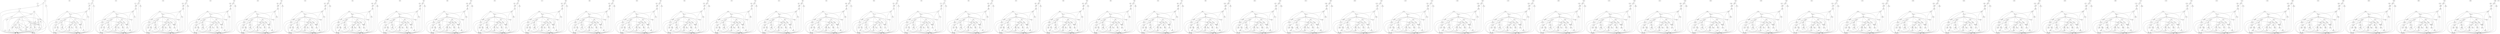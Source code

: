 strict digraph "G" {
0 [weight=4];
1 [weight=4];
2 [weight=11];
3 [weight=6];
4 [weight=5];
5 [weight=9];
6 [weight=8];
7 [weight=9];
8 [weight=7];
9 [weight=11];
10 [weight=9];
11 [weight=8];
12 [weight=3];
13 [weight=8];
14 [weight=8];
15 [weight=9];
16 [weight=5];
17 [weight=3];
18 [weight=12];
19 [weight=10];
20 [weight=10];
21 [weight=4];
22 [weight=8];
23 [weight=8];
24 [weight=8];
25 [weight=4];
26 [weight=8];
27 [weight=8];
28 [weight=12];
29 [weight=5];
30 [weight=10];
31 [weight=15];
32 [weight=8];
33 [weight=9];
34 [weight=6];
35 [weight=22];
36 [weight=9];
37 [weight=6];
38 [weight=10];
39 [weight=8];
40 [weight=6];
41 [weight=4];
42 [weight=11];
43 [weight=10];
44 [weight=8];
45 [weight=9];
46 [weight=9];
47 [weight=10];
48 [weight=6];
49 [weight=5];
50 [weight=10];
51 [weight=6];
52 [weight=6];
53 [weight=6];
54 [weight=4];
55 [weight=4];
56 [weight=9];
57 [weight=5];
58 [weight=9];
59 [weight=4];
60 [weight=10];
61 [weight=5];
62 [weight=6];
63 [weight=6];
64 [weight=2];
65 [weight=8];
66 [weight=11];
67 [weight=7];
68 [weight=4];
69 [weight=3];
70 [weight=10];
71 [weight=10];
72 [weight=4];
73 [weight=11];
74 [weight=8];
75 [weight=11];
76 [weight=15];
77 [weight=6];
78 [weight=9];
79 [weight=8];
80 [weight=4];
81 [weight=6];
82 [weight=11];
83 [weight=9];
84 [weight=6];
85 [weight=4];
86 [weight=6];
87 [weight=6];
88 [weight=11];
89 [weight=8];
90 [weight=6];
91 [weight=10];
92 [weight=9];
93 [weight=8];
94 [weight=3];
95 [weight=4];
96 [weight=10];
97 [weight=8];
98 [weight=13];
99 [weight=10];
100 [weight=10];
101 [weight=8];
102 [weight=22];
103 [weight=9];
104 [weight=5];
105 [weight=13];
106 [weight=5];
107 [weight=5];
108 [weight=4];
109 [weight=10];
110 [weight=9];
111 [weight=9];
112 [weight=5];
113 [weight=9];
114 [weight=4];
115 [weight=15];
116 [weight=15];
117 [weight=4];
118 [weight=7];
119 [weight=6];
120 [weight=10];
121 [weight=14];
122 [weight=10];
123 [weight=12];
124 [weight=5];
125 [weight=6];
126 [weight=8];
127 [weight=3];
128 [weight=4];
129 [weight=1];
130 [weight=3];
131 [weight=4];
132 [weight=7];
133 [weight=5];
134 [weight=7];
135 [weight=8];
136 [weight=10];
137 [weight=8];
138 [weight=6];
139 [weight=14];
140 [weight=8];
141 [weight=15];
142 [weight=6];
143 [weight=6];
144 [weight=13];
145 [weight=3];
146 [weight=3];
147 [weight=4];
148 [weight=12];
149 [weight=4];
150 [weight=26];
151 [weight=8];
152 [weight=10];
153 [weight=13];
154 [weight=14];
155 [weight=15];
156 [weight=10];
157 [weight=5];
158 [weight=10];
159 [weight=14];
160 [weight=9];
161 [weight=9];
162 [weight=8];
163 [weight=6];
164 [weight=4];
165 [weight=10];
166 [weight=6];
167 [weight=8];
168 [weight=8];
169 [weight=4];
170 [weight=5];
171 [weight=3];
172 [weight=3];
173 [weight=11];
174 [weight=9];
175 [weight=11];
176 [weight=5];
177 [weight=9];
178 [weight=11];
179 [weight=8];
180 [weight=10];
181 [weight=11];
182 [weight=4];
183 [weight=9];
184 [weight=3];
185 [weight=6];
186 [weight=8];
187 [weight=14];
188 [weight=12];
189 [weight=11];
190 [weight=9];
191 [weight=12];
192 [weight=8];
193 [weight=8];
194 [weight=15];
195 [weight=10];
196 [weight=10];
197 [weight=10];
198 [weight=11];
199 [weight=9];
200 [weight=9];
201 [weight=8];
202 [weight=6];
203 [weight=12];
204 [weight=10];
205 [weight=10];
206 [weight=6];
207 [weight=13];
208 [weight=10];
209 [weight=9];
210 [weight=9];
211 [weight=2];
212 [weight=11];
213 [weight=11];
214 [weight=8];
215 [weight=11];
216 [weight=9];
217 [weight=9];
218 [weight=8];
219 [weight=10];
220 [weight=11];
221 [weight=4];
222 [weight=15];
223 [weight=6];
224 [weight=6];
225 [weight=7];
226 [weight=11];
227 [weight=8];
228 [weight=8];
229 [weight=6];
230 [weight=8];
231 [weight=4];
232 [weight=15];
233 [weight=8];
234 [weight=5];
235 [weight=3];
236 [weight=8];
237 [weight=12];
238 [weight=14];
239 [weight=8];
240 [weight=8];
241 [weight=6];
242 [weight=10];
243 [weight=9];
244 [weight=3];
245 [weight=4];
246 [weight=8];
247 [weight=4];
248 [weight=8];
249 [weight=6];
250 [weight=2];
251 [weight=6];
252 [weight=9];
253 [weight=6];
254 [weight=4];
255 [weight=10];
256 [weight=14];
257 [weight=5];
258 [weight=4];
259 [weight=10];
260 [weight=4];
261 [weight=8];
262 [weight=4];
263 [weight=3];
264 [weight=4];
265 [weight=10];
266 [weight=8];
267 [weight=13];
268 [weight=4];
269 [weight=6];
270 [weight=15];
271 [weight=15];
272 [weight=15];
273 [weight=9];
274 [weight=10];
275 [weight=8];
276 [weight=12];
277 [weight=8];
278 [weight=9];
279 [weight=8];
280 [weight=6];
281 [weight=14];
282 [weight=10];
283 [weight=8];
284 [weight=8];
285 [weight=4];
286 [weight=8];
287 [weight=4];
288 [weight=3];
289 [weight=5];
290 [weight=10];
291 [weight=13];
292 [weight=10];
293 [weight=4];
294 [weight=10];
295 [weight=9];
296 [weight=7];
297 [weight=10];
298 [weight=11];
299 [weight=5];
300 [weight=8];
301 [weight=3];
302 [weight=6];
303 [weight=4];
304 [weight=5];
305 [weight=9];
306 [weight=18];
307 [weight=6];
308 [weight=11];
309 [weight=4];
310 [weight=13];
311 [weight=12];
312 [weight=11];
313 [weight=4];
314 [weight=7];
315 [weight=10];
316 [weight=9];
317 [weight=12];
318 [weight=7];
319 [weight=4];
320 [weight=10];
321 [weight=8];
322 [weight=4];
323 [weight=9];
324 [weight=6];
325 [weight=9];
326 [weight=8];
327 [weight=4];
328 [weight=8];
329 [weight=9];
330 [weight=15];
331 [weight=10];
332 [weight=9];
333 [weight=9];
334 [weight=11];
335 [weight=9];
336 [weight=26];
337 [weight=11];
338 [weight=4];
339 [weight=13];
340 [weight=5];
341 [weight=4];
342 [weight=6];
343 [weight=12];
344 [weight=11];
345 [weight=8];
346 [weight=4];
347 [weight=6];
348 [weight=2];
349 [weight=15];
350 [weight=12];
351 [weight=8];
352 [weight=4];
353 [weight=5];
354 [weight=12];
355 [weight=6];
356 [weight=6];
357 [weight=12];
358 [weight=6];
359 [weight=15];
360 [weight=4];
361 [weight=10];
362 [weight=12];
363 [weight=15];
364 [weight=4];
365 [weight=6];
366 [weight=3];
367 [weight=6];
368 [weight=10];
369 [weight=10];
370 [weight=8];
371 [weight=8];
372 [weight=9];
373 [weight=5];
374 [weight=9];
375 [weight=11];
376 [weight=10];
377 [weight=6];
378 [weight=13];
379 [weight=4];
380 [weight=5];
381 [weight=9];
382 [weight=8];
383 [weight=11];
384 [weight=10];
385 [weight=8];
386 [weight=12];
387 [weight=13];
388 [weight=10];
389 [weight=13];
390 [weight=10];
391 [weight=8];
392 [weight=8];
393 [weight=4];
394 [weight=9];
395 [weight=10];
396 [weight=8];
397 [weight=4];
398 [weight=10];
399 [weight=10];
400 [weight=2];
401 [weight=8];
402 [weight=2];
403 [weight=9];
404 [weight=9];
405 [weight=5];
406 [weight=4];
407 [weight=10];
408 [weight=4];
409 [weight=8];
410 [weight=8];
411 [weight=6];
412 [weight=10];
413 [weight=10];
414 [weight=17];
415 [weight=8];
416 [weight=6];
417 [weight=11];
418 [weight=5];
419 [weight=4];
420 [weight=4];
421 [weight=14];
422 [weight=11];
423 [weight=11];
424 [weight=5];
425 [weight=11];
426 [weight=9];
427 [weight=8];
428 [weight=13];
429 [weight=8];
430 [weight=9];
431 [weight=7];
432 [weight=11];
433 [weight=5];
434 [weight=5];
435 [weight=8];
436 [weight=5];
437 [weight=15];
438 [weight=3];
439 [weight=4];
440 [weight=8];
441 [weight=13];
442 [weight=5];
443 [weight=3];
444 [weight=3];
445 [weight=3];
446 [weight=6];
447 [weight=12];
448 [weight=4];
449 [weight=11];
450 [weight=17];
451 [weight=8];
452 [weight=7];
453 [weight=25];
454 [weight=5];
455 [weight=4];
456 [weight=10];
457 [weight=6];
458 [weight=4];
459 [weight=5];
460 [weight=11];
461 [weight=5];
462 [weight=11];
463 [weight=4];
464 [weight=10];
465 [weight=11];
466 [weight=8];
467 [weight=15];
468 [weight=9];
469 [weight=8];
470 [weight=4];
471 [weight=2];
472 [weight=11];
473 [weight=11];
474 [weight=7];
475 [weight=3];
476 [weight=6];
477 [weight=8];
478 [weight=7];
479 [weight=10];
480 [weight=15];
481 [weight=6];
482 [weight=5];
483 [weight=6];
484 [weight=9];
485 [weight=11];
486 [weight=9];
487 [weight=11];
488 [weight=15];
489 [weight=11];
490 [weight=10];
491 [weight=8];
492 [weight=26];
493 [weight=10];
494 [weight=3];
495 [weight=8];
496 [weight=3];
497 [weight=6];
498 [weight=5];
499 [weight=5];
500 [weight=6];
501 [weight=20];
502 [weight=8];
503 [weight=9];
504 [weight=12];
505 [weight=8];
506 [weight=8];
507 [weight=6];
508 [weight=4];
509 [weight=4];
510 [weight=9];
511 [weight=6];
512 [weight=12];
513 [weight=12];
514 [weight=4];
515 [weight=9];
516 [weight=9];
517 [weight=4];
518 [weight=10];
519 [weight=16];
520 [weight=4];
521 [weight=8];
522 [weight=5];
523 [weight=5];
524 [weight=8];
525 [weight=18];
526 [weight=9];
527 [weight=4];
528 [weight=9];
529 [weight=10];
530 [weight=8];
531 [weight=15];
532 [weight=10];
533 [weight=5];
534 [weight=15];
535 [weight=5];
536 [weight=10];
537 [weight=8];
538 [weight=4];
539 [weight=12];
540 [weight=6];
541 [weight=6];
542 [weight=11];
543 [weight=8];
544 [weight=13];
545 [weight=15];
546 [weight=7];
547 [weight=5];
548 [weight=10];
549 [weight=8];
550 [weight=9];
551 [weight=8];
552 [weight=10];
553 [weight=8];
554 [weight=4];
555 [weight=10];
556 [weight=8];
557 [weight=12];
558 [weight=15];
559 [weight=8];
560 [weight=8];
561 [weight=4];
562 [weight=4];
563 [weight=8];
564 [weight=10];
565 [weight=10];
566 [weight=11];
567 [weight=10];
568 [weight=11];
569 [weight=6];
570 [weight=15];
571 [weight=16];
572 [weight=5];
573 [weight=8];
574 [weight=3];
575 [weight=3];
576 [weight=7];
577 [weight=9];
578 [weight=9];
579 [weight=10];
580 [weight=5];
581 [weight=6];
582 [weight=9];
583 [weight=2];
584 [weight=13];
585 [weight=10];
586 [weight=6];
587 [weight=5];
588 [weight=9];
589 [weight=5];
590 [weight=11];
591 [weight=6];
592 [weight=15];
593 [weight=4];
594 [weight=8];
595 [weight=2];
596 [weight=9];
597 [weight=6];
598 [weight=9];
599 [weight=8];
600 [weight=3];
601 [weight=8];
602 [weight=10];
603 [weight=6];
604 [weight=10];
605 [weight=4];
606 [weight=10];
607 [weight=5];
608 [weight=8];
609 [weight=11];
610 [weight=9];
611 [weight=4];
612 [weight=13];
613 [weight=5];
614 [weight=8];
615 [weight=4];
616 [weight=12];
617 [weight=11];
618 [weight=11];
619 [weight=3];
620 [weight=12];
621 [weight=13];
622 [weight=10];
623 [weight=14];
624 [weight=5];
625 [weight=8];
626 [weight=8];
627 [weight=9];
628 [weight=8];
629 [weight=11];
630 [weight=5];
631 [weight=3];
632 [weight=15];
633 [weight=4];
634 [weight=9];
635 [weight=8];
636 [weight=12];
637 [weight=6];
638 [weight=4];
639 [weight=6];
640 [weight=3];
641 [weight=5];
642 [weight=9];
643 [weight=10];
644 [weight=9];
645 [weight=10];
646 [weight=11];
647 [weight=9];
648 [weight=15];
649 [weight=9];
650 [weight=4];
651 [weight=15];
652 [weight=5];
653 [weight=4];
654 [weight=4];
655 [weight=6];
656 [weight=12];
657 [weight=5];
658 [weight=8];
659 [weight=4];
660 [weight=8];
661 [weight=6];
662 [weight=15];
663 [weight=8];
664 [weight=5];
665 [weight=6];
666 [weight=11];
667 [weight=15];
668 [weight=10];
669 [weight=8];
670 [weight=4];
671 [weight=15];
672 [weight=10];
673 [weight=6];
674 [weight=6];
675 [weight=13];
676 [weight=10];
677 [weight=6];
678 [weight=3];
679 [weight=4];
680 [weight=9];
681 [weight=8];
682 [weight=14];
683 [weight=6];
684 [weight=9];
685 [weight=9];
686 [weight=9];
687 [weight=19];
688 [weight=10];
689 [weight=8];
690 [weight=13];
691 [weight=5];
692 [weight=8];
693 [weight=3];
694 [weight=5];
695 [weight=11];
696 [weight=4];
697 [weight=2];
698 [weight=12];
699 [weight=3];
700 [weight=12];
701 [weight=12];
702 [weight=9];
703 [weight=9];
704 [weight=8];
705 [weight=8];
706 [weight=8];
707 [weight=9];
708 [weight=10];
709 [weight=3];
710 [weight=11];
711 [weight=8];
712 [weight=5];
713 [weight=8];
714 [weight=15];
715 [weight=9];
716 [weight=4];
717 [weight=6];
718 [weight=8];
719 [weight=9];
720 [weight=10];
721 [weight=11];
722 [weight=6];
723 [weight=9];
724 [weight=10];
725 [weight=7];
726 [weight=12];
727 [weight=12];
728 [weight=6];
729 [weight=15];
730 [weight=5];
731 [weight=6];
732 [weight=6];
733 [weight=10];
734 [weight=10];
735 [weight=5];
736 [weight=9];
737 [weight=9];
738 [weight=11];
739 [weight=15];
740 [weight=12];
741 [weight=8];
742 [weight=10];
743 [weight=6];
744 [weight=10];
745 [weight=5];
746 [weight=14];
747 [weight=10];
748 [weight=5];
749 [weight=9];
750 [weight=5];
751 [weight=9];
752 [weight=8];
753 [weight=11];
754 [weight=6];
755 [weight=2];
756 [weight=8];
757 [weight=8];
758 [weight=5];
759 [weight=9];
760 [weight=8];
761 [weight=8];
762 [weight=5];
763 [weight=5];
764 [weight=8];
765 [weight=22];
766 [weight=10];
767 [weight=3];
768 [weight=15];
769 [weight=4];
770 [weight=5];
771 [weight=4];
772 [weight=6];
773 [weight=12];
774 [weight=11];
775 [weight=9];
776 [weight=10];
777 [weight=15];
778 [weight=11];
779 [weight=11];
780 [weight=6];
781 [weight=9];
782 [weight=9];
783 [weight=9];
784 [weight=8];
785 [weight=9];
786 [weight=7];
787 [weight=9];
788 [weight=9];
789 [weight=5];
790 [weight=6];
791 [weight=9];
792 [weight=14];
793 [weight=4];
794 [weight=10];
795 [weight=4];
796 [weight=4];
797 [weight=8];
798 [weight=5];
799 [weight=9];
800 [weight=6];
801 [weight=9];
802 [weight=9];
803 [weight=7];
804 [weight=19];
805 [weight=10];
806 [weight=4];
807 [weight=10];
808 [weight=9];
809 [weight=5];
810 [weight=4];
811 [weight=14];
812 [weight=8];
813 [weight=8];
814 [weight=4];
815 [weight=9];
816 [weight=6];
817 [weight=11];
818 [weight=15];
819 [weight=5];
820 [weight=5];
821 [weight=8];
822 [weight=10];
823 [weight=9];
824 [weight=6];
825 [weight=4];
826 [weight=8];
827 [weight=10];
828 [weight=5];
829 [weight=3];
830 [weight=9];
831 [weight=15];
832 [weight=8];
833 [weight=9];
834 [weight=10];
835 [weight=6];
836 [weight=4];
837 [weight=18];
838 [weight=11];
839 [weight=11];
840 [weight=9];
841 [weight=10];
842 [weight=7];
843 [weight=22];
844 [weight=10];
845 [weight=3];
846 [weight=11];
847 [weight=4];
848 [weight=6];
849 [weight=10];
850 [weight=10];
851 [weight=10];
852 [weight=8];
853 [weight=4];
854 [weight=8];
855 [weight=5];
856 [weight=6];
857 [weight=15];
858 [weight=3];
859 [weight=8];
860 [weight=6];
861 [weight=10];
862 [weight=10];
863 [weight=11];
864 [weight=5];
865 [weight=5];
866 [weight=8];
867 [weight=11];
868 [weight=5];
869 [weight=2];
870 [weight=6];
871 [weight=8];
872 [weight=8];
873 [weight=7];
874 [weight=4];
875 [weight=8];
876 [weight=13];
877 [weight=11];
878 [weight=8];
879 [weight=11];
880 [weight=8];
881 [weight=7];
882 [weight=15];
883 [weight=10];
884 [weight=2];
885 [weight=15];
886 [weight=8];
887 [weight=2];
888 [weight=4];
889 [weight=11];
890 [weight=4];
891 [weight=4];
892 [weight=6];
893 [weight=8];
894 [weight=10];
895 [weight=8];
896 [weight=13];
897 [weight=9];
898 [weight=6];
899 [weight=8];
900 [weight=6];
901 [weight=14];
902 [weight=6];
903 [weight=8];
904 [weight=6];
905 [weight=6];
906 [weight=9];
907 [weight=4];
908 [weight=11];
909 [weight=13];
910 [weight=2];
911 [weight=8];
912 [weight=3];
913 [weight=3];
914 [weight=10];
915 [weight=8];
916 [weight=10];
917 [weight=6];
918 [weight=6];
919 [weight=10];
920 [weight=7];
921 [weight=15];
922 [weight=9];
923 [weight=6];
924 [weight=15];
925 [weight=4];
926 [weight=11];
927 [weight=4];
928 [weight=6];
929 [weight=8];
930 [weight=10];
931 [weight=11];
932 [weight=8];
933 [weight=13];
934 [weight=13];
935 [weight=12];
936 [weight=12];
937 [weight=8];
938 [weight=11];
939 [weight=6];
940 [weight=6];
941 [weight=11];
942 [weight=8];
943 [weight=5];
944 [weight=9];
945 [weight=6];
946 [weight=7];
947 [weight=8];
948 [weight=11];
949 [weight=9];
950 [weight=10];
951 [weight=7];
952 [weight=7];
953 [weight=5];
954 [weight=8];
955 [weight=14];
956 [weight=13];
957 [weight=9];
958 [weight=5];
959 [weight=6];
960 [weight=13];
961 [weight=6];
962 [weight=4];
963 [weight=13];
964 [weight=8];
965 [weight=6];
966 [weight=5];
967 [weight=12];
968 [weight=4];
969 [weight=15];
970 [weight=8];
971 [weight=10];
972 [weight=6];
973 [weight=4];
974 [weight=13];
975 [weight=3];
976 [weight=7];
977 [weight=4];
978 [weight=10];
979 [weight=6];
980 [weight=16];
981 [weight=7];
982 [weight=8];
983 [weight=9];
984 [weight=5];
985 [weight=4];
986 [weight=6];
987 [weight=6];
988 [weight=8];
989 [weight=10];
990 [weight=3];
991 [weight=9];
992 [weight=4];
993 [weight=19];
994 [weight=9];
995 [weight=10];
996 [weight=11];
997 [weight=10];
998 [weight=8];
999 [weight=26];
1000 [weight=6];
1001 [weight=5];
1002 [weight=10];
1003 [weight=6];
1004 [weight=4];
1005 [weight=6];
1006 [weight=10];
1007 [weight=6];
1008 [weight=11];
1009 [weight=3];
1010 [weight=10];
1011 [weight=4];
1012 [weight=11];
1013 [weight=13];
1014 [weight=9];
1015 [weight=7];
1016 [weight=8];
1017 [weight=5];
1018 [weight=9];
1019 [weight=10];
1020 [weight=8];
1021 [weight=4];
1022 [weight=6];
1023 [weight=11];
1024 [weight=8];
1025 [weight=8];
1026 [weight=11];
1027 [weight=5];
1028 [weight=11];
1029 [weight=4];
1030 [weight=5];
1031 [weight=11];
1032 [weight=18];
1033 [weight=11];
1034 [weight=5];
1035 [weight=9];
1036 [weight=9];
1037 [weight=8];
1038 [weight=15];
1039 [weight=6];
1040 [weight=10];
1041 [weight=8];
1042 [weight=3];
1043 [weight=3];
1044 [weight=5];
1045 [weight=8];
1046 [weight=4];
1047 [weight=5];
1048 [weight=2];
1049 [weight=6];
1050 [weight=3];
1051 [weight=15];
1052 [weight=13];
1053 [weight=8];
1054 [weight=9];
1055 [weight=5];
1056 [weight=10];
1057 [weight=9];
1058 [weight=14];
1059 [weight=6];
1060 [weight=5];
1061 [weight=9];
1062 [weight=8];
1063 [weight=4];
1064 [weight=11];
1065 [weight=11];
1066 [weight=9];
1067 [weight=6];
1068 [weight=3];
1069 [weight=5];
1070 [weight=8];
1071 [weight=9];
1072 [weight=5];
1073 [weight=8];
1074 [weight=8];
1075 [weight=6];
1076 [weight=7];
1077 [weight=22];
1078 [weight=9];
1079 [weight=6];
1080 [weight=15];
1081 [weight=4];
1082 [weight=8];
1083 [weight=4];
1084 [weight=12];
1085 [weight=10];
1086 [weight=15];
1087 [weight=4];
1088 [weight=13];
1089 [weight=4];
1090 [weight=6];
1091 [weight=15];
1092 [weight=11];
1093 [weight=8];
1094 [weight=10];
1095 [weight=12];
1096 [weight=9];
1097 [weight=5];
1098 [weight=12];
1099 [weight=6];
1100 [weight=10];
1101 [weight=9];
1102 [weight=8];
1103 [weight=8];
1104 [weight=15];
1105 [weight=9];
1106 [weight=4];
1107 [weight=4];
1108 [weight=3];
1109 [weight=12];
1110 [weight=9];
1111 [weight=8];
1112 [weight=9];
1113 [weight=1];
1114 [weight=11];
1115 [weight=8];
1116 [weight=12];
1117 [weight=9];
1118 [weight=5];
1119 [weight=15];
1120 [weight=8];
1121 [weight=4];
1122 [weight=8];
1123 [weight=6];
1124 [weight=9];
1125 [weight=10];
1126 [weight=4];
1127 [weight=9];
1128 [weight=9];
1129 [weight=13];
1130 [weight=15];
1131 [weight=9];
1132 [weight=4];
1133 [weight=10];
1134 [weight=9];
1135 [weight=10];
1136 [weight=6];
1137 [weight=6];
1138 [weight=3];
1139 [weight=10];
1140 [weight=11];
1141 [weight=7];
1142 [weight=10];
1143 [weight=15];
1144 [weight=4];
1145 [weight=9];
1146 [weight=5];
1147 [weight=4];
1148 [weight=9];
1149 [weight=11];
1150 [weight=9];
1151 [weight=11];
1152 [weight=10];
1153 [weight=9];
1154 [weight=5];
1155 [weight=19];
1156 [weight=9];
1157 [weight=6];
1158 [weight=13];
1159 [weight=5];
1160 [weight=6];
1161 [weight=6];
1162 [weight=11];
1163 [weight=10];
1164 [weight=18];
1165 [weight=8];
1166 [weight=11];
1167 [weight=9];
1168 [weight=15];
1169 [weight=8];
1170 [weight=4];
1171 [weight=4];
1172 [weight=4];
1173 [weight=11];
1174 [weight=12];
1175 [weight=10];
1176 [weight=9];
1177 [weight=6];
1178 [weight=14];
1179 [weight=9];
1180 [weight=8];
1181 [weight=2];
1182 [weight=15];
1183 [weight=9];
1184 [weight=8];
1185 [weight=3];
1186 [weight=6];
1187 [weight=4];
1188 [weight=4];
1189 [weight=10];
1190 [weight=9];
1191 [weight=10];
1192 [weight=8];
1193 [weight=4];
1194 [weight=22];
1195 [weight=10];
1196 [weight=10];
1197 [weight=6];
1198 [weight=7];
1199 [weight=6];
1200 [weight=5];
1201 [weight=11];
1202 [weight=11];
1203 [weight=18];
1204 [weight=8];
1205 [weight=12];
1206 [weight=9];
1207 [weight=11];
1208 [weight=11];
1209 [weight=10];
1210 [weight=6];
1211 [weight=10];
1212 [weight=9];
1213 [weight=6];
1214 [weight=9];
1215 [weight=8];
1216 [weight=5];
1217 [weight=10];
1218 [weight=4];
1219 [weight=10];
1220 [weight=10];
1221 [weight=4];
1222 [weight=10];
1223 [weight=12];
1224 [weight=4];
1225 [weight=5];
1226 [weight=5];
1227 [weight=5];
1228 [weight=8];
1229 [weight=5];
1230 [weight=9];
1231 [weight=10];
1232 [weight=12];
1233 [weight=20];
1234 [weight=6];
1235 [weight=3];
1236 [weight=8];
1237 [weight=6];
1238 [weight=3];
1239 [weight=4];
1240 [weight=11];
1241 [weight=6];
1242 [weight=6];
1243 [weight=4];
1244 [weight=12];
1245 [weight=5];
1246 [weight=11];
1247 [weight=15];
1248 [weight=9];
1249 [weight=5];
1250 [weight=5];
1251 [weight=10];
1252 [weight=9];
1253 [weight=8];
1254 [weight=5];
1255 [weight=8];
1256 [weight=12];
1257 [weight=9];
1258 [weight=8];
1259 [weight=10];
1260 [weight=8];
1261 [weight=8];
1262 [weight=9];
1263 [weight=5];
1264 [weight=4];
1265 [weight=6];
1266 [weight=9];
1267 [weight=11];
1268 [weight=10];
1269 [weight=4];
1270 [weight=6];
1271 [weight=5];
1272 [weight=12];
1273 [weight=10];
1274 [weight=3];
1275 [weight=11];
1276 [weight=5];
1277 [weight=3];
1278 [weight=7];
1279 [weight=10];
1280 [weight=11];
1281 [weight=13];
1282 [weight=8];
1283 [weight=14];
1284 [weight=11];
1285 [weight=8];
1286 [weight=15];
1287 [weight=6];
1288 [weight=7];
1289 [weight=10];
1290 [weight=11];
1291 [weight=6];
1292 [weight=15];
1293 [weight=8];
1294 [weight=4];
1295 [weight=14];
1296 [weight=6];
1297 [weight=4];
1298 [weight=6];
1299 [weight=6];
1300 [weight=6];
1301 [weight=4];
1302 [weight=6];
1303 [weight=4];
1304 [weight=3];
1305 [weight=10];
1306 [weight=9];
1307 [weight=15];
1308 [weight=9];
1309 [weight=9];
1310 [weight=7];
1311 [weight=11];
1312 [weight=10];
1313 [weight=9];
1314 [weight=9];
1315 [weight=8];
1316 [weight=8];
1317 [weight=6];
1318 [weight=14];
1319 [weight=9];
1320 [weight=10];
1321 [weight=6];
1322 [weight=12];
1323 [weight=5];
1324 [weight=13];
1325 [weight=15];
1326 [weight=5];
1327 [weight=8];
1328 [weight=6];
1329 [weight=9];
1330 [weight=9];
1331 [weight=9];
1332 [weight=10];
1333 [weight=7];
1334 [weight=12];
1335 [weight=8];
1336 [weight=3];
1337 [weight=6];
1338 [weight=6];
1339 [weight=6];
1340 [weight=10];
1341 [weight=7];
1342 [weight=4];
1343 [weight=9];
1344 [weight=6];
1345 [weight=9];
1346 [weight=14];
1347 [weight=9];
1348 [weight=6];
1349 [weight=8];
1350 [weight=9];
1351 [weight=9];
1352 [weight=3];
1353 [weight=15];
1354 [weight=4];
1355 [weight=6];
1356 [weight=8];
1357 [weight=9];
1358 [weight=10];
1359 [weight=19];
1360 [weight=11];
1361 [weight=10];
1362 [weight=10];
1363 [weight=15];
1364 [weight=8];
1365 [weight=11];
1366 [weight=4];
1367 [weight=8];
1368 [weight=8];
1369 [weight=5];
1370 [weight=9];
1371 [weight=5];
1372 [weight=4];
1373 [weight=6];
1374 [weight=14];
1375 [weight=8];
1376 [weight=9];
1377 [weight=6];
1378 [weight=3];
1379 [weight=8];
1380 [weight=4];
1381 [weight=5];
1382 [weight=10];
1383 [weight=13];
1384 [weight=9];
1385 [weight=11];
1386 [weight=9];
1387 [weight=9];
1388 [weight=7];
1389 [weight=11];
1390 [weight=9];
1391 [weight=3];
1392 [weight=13];
1393 [weight=6];
1394 [weight=4];
1395 [weight=8];
1396 [weight=11];
1397 [weight=10];
1398 [weight=18];
1399 [weight=3];
1400 [weight=4];
1401 [weight=5];
1402 [weight=15];
1403 [weight=6];
1404 [weight=9];
1405 [weight=4];
1406 [weight=4];
1407 [weight=15];
1408 [weight=6];
1409 [weight=8];
1410 [weight=7];
1411 [weight=2];
1412 [weight=18];
1413 [weight=5];
1414 [weight=8];
1415 [weight=7];
1416 [weight=13];
1417 [weight=4];
1418 [weight=10];
1419 [weight=4];
1420 [weight=3];
1421 [weight=8];
1422 [weight=13];
1423 [weight=6];
1424 [weight=5];
1425 [weight=8];
1426 [weight=9];
1427 [weight=8];
1428 [weight=17];
1429 [weight=8];
1430 [weight=8];
1431 [weight=8];
1432 [weight=7];
1433 [weight=3];
1434 [weight=2];
1435 [weight=9];
1436 [weight=9];
1437 [weight=9];
1438 [weight=4];
1439 [weight=11];
1440 [weight=8];
1441 [weight=4];
1442 [weight=11];
1443 [weight=9];
1444 [weight=7];
1445 [weight=6];
1446 [weight=12];
1447 [weight=4];
1448 [weight=10];
1449 [weight=7];
1450 [weight=9];
1451 [weight=8];
1452 [weight=8];
1453 [weight=8];
1454 [weight=9];
1455 [weight=11];
1456 [weight=10];
1457 [weight=4];
1458 [weight=4];
1459 [weight=4];
1460 [weight=6];
1461 [weight=12];
1462 [weight=10];
1463 [weight=9];
1464 [weight=13];
1465 [weight=12];
1466 [weight=10];
1467 [weight=17];
1468 [weight=11];
1469 [weight=4];
1470 [weight=15];
1471 [weight=3];
1472 [weight=6];
1473 [weight=6];
1474 [weight=6];
1475 [weight=9];
1476 [weight=3];
1477 [weight=5];
1478 [weight=10];
1479 [weight=2];
1480 [weight=15];
1481 [weight=11];
1482 [weight=9];
1483 [weight=4];
1484 [weight=9];
1485 [weight=8];
1486 [weight=6];
1487 [weight=8];
1488 [weight=12];
1489 [weight=8];
1490 [weight=11];
1491 [weight=8];
1492 [weight=6];
1493 [weight=8];
1494 [weight=6];
1495 [weight=8];
1496 [weight=9];
1497 [weight=3];
1498 [weight=3];
1499 [weight=11];
1500 [weight=8];
1501 [weight=11];
1502 [weight=12];
1503 [weight=14];
1504 [weight=8];
1505 [weight=10];
1506 [weight=14];
1507 [weight=11];
1508 [weight=9];
1509 [weight=10];
1510 [weight=3];
1511 [weight=5];
1512 [weight=5];
1513 [weight=8];
1514 [weight=8];
1515 [weight=13];
1516 [weight=8];
1517 [weight=10];
1518 [weight=7];
1519 [weight=13];
1520 [weight=6];
1521 [weight=11];
1522 [weight=6];
1523 [weight=5];
1524 [weight=6];
1525 [weight=6];
1526 [weight=5];
1527 [weight=8];
1528 [weight=7];
1529 [weight=8];
1530 [weight=9];
1531 [weight=5];
1532 [weight=9];
1533 [weight=15];
1534 [weight=11];
1535 [weight=6];
1536 [weight=5];
1537 [weight=6];
1538 [weight=5];
1539 [weight=11];
1540 [weight=12];
1541 [weight=5];
1542 [weight=10];
1543 [weight=9];
1544 [weight=6];
1545 [weight=13];
1546 [weight=10];
1547 [weight=4];
1548 [weight=13];
1549 [weight=4];
1550 [weight=4];
1551 [weight=4];
1552 [weight=11];
1553 [weight=14];
1554 [weight=8];
1555 [weight=6];
1556 [weight=12];
1557 [weight=5];
1558 [weight=13];
1559 [weight=12];
1560 [weight=11];
1561 [weight=5];
1562 [weight=7];
1563 [weight=10];
1564 [weight=5];
1565 [weight=9];
1566 [weight=6];
1567 [weight=4];
1568 [weight=15];
1569 [weight=4];
1570 [weight=9];
1571 [weight=8];
1572 [weight=14];
1573 [weight=10];
1574 [weight=9];
1575 [weight=9];
1576 [weight=4];
1577 [weight=6];
1578 [weight=15];
1579 [weight=9];
1580 [weight=9];
1581 [weight=5];
1582 [weight=9];
1583 [weight=4];
1584 [weight=20];
1585 [weight=8];
1586 [weight=3];
1587 [weight=6];
1588 [weight=10];
1589 [weight=6];
1590 [weight=11];
1591 [weight=10];
1592 [weight=10];
1593 [weight=11];
1594 [weight=5];
1595 [weight=9];
1596 [weight=10];
1597 [weight=15];
1598 [weight=12];
1599 [weight=5];
1600 [weight=8];
1601 [weight=8];
1602 [weight=8];
1603 [weight=11];
1604 [weight=14];
1605 [weight=10];
1606 [weight=5];
1607 [weight=6];
1608 [weight=11];
1609 [weight=4];
1610 [weight=10];
1611 [weight=15];
1612 [weight=5];
1613 [weight=8];
1614 [weight=5];
1615 [weight=6];
1616 [weight=4];
1617 [weight=8];
1618 [weight=9];
1619 [weight=4];
1620 [weight=9];
1621 [weight=10];
1622 [weight=7];
1623 [weight=30];
1624 [weight=11];
1625 [weight=5];
1626 [weight=13];
1627 [weight=5];
1628 [weight=6];
1629 [weight=4];
1630 [weight=12];
1631 [weight=6];
1632 [weight=6];
1633 [weight=6];
1634 [weight=14];
1635 [weight=9];
1636 [weight=13];
1637 [weight=11];
1638 [weight=8];
1639 [weight=8];
1640 [weight=4];
1641 [weight=10];
1642 [weight=9];
1643 [weight=6];
1644 [weight=4];
1645 [weight=4];
1646 [weight=19];
1647 [weight=10];
1648 [weight=4];
1649 [weight=5];
1650 [weight=11];
1651 [weight=8];
1652 [weight=3];
1653 [weight=10];
1654 [weight=4];
1655 [weight=6];
1656 [weight=10];
1657 [weight=9];
1658 [weight=8];
1659 [weight=9];
1660 [weight=9];
1661 [weight=11];
1662 [weight=26];
1663 [weight=9];
1664 [weight=5];
1665 [weight=8];
1666 [weight=3];
1667 [weight=8];
1668 [weight=4];
1669 [weight=11];
1670 [weight=8];
1671 [weight=8];
1672 [weight=3];
1673 [weight=12];
1674 [weight=3];
1675 [weight=6];
1676 [weight=8];
1677 [weight=6];
1678 [weight=10];
1679 [weight=9];
1680 [weight=5];
1681 [weight=9];
1682 [weight=9];
1683 [weight=7];
1684 [weight=8];
1685 [weight=9];
1686 [weight=11];
1687 [weight=5];
1688 [weight=11];
1689 [weight=15];
1690 [weight=10];
1691 [weight=8];
1692 [weight=8];
1693 [weight=6];
1694 [weight=4];
1695 [weight=8];
1696 [weight=10];
1697 [weight=6];
1698 [weight=9];
1699 [weight=8];
1700 [weight=10];
1701 [weight=15];
1702 [weight=5];
1703 [weight=9];
1704 [weight=6];
1705 [weight=4];
1706 [weight=4];
1707 [weight=4];
1708 [weight=10];
1709 [weight=10];
1710 [weight=9];
1711 [weight=5];
1712 [weight=9];
1713 [weight=8];
1714 [weight=12];
1715 [weight=11];
1716 [weight=11];
1717 [weight=3];
1718 [weight=8];
1719 [weight=10];
1720 [weight=9];
1721 [weight=11];
1722 [weight=8];
1723 [weight=8];
1724 [weight=14];
1725 [weight=6];
1726 [weight=5];
1727 [weight=8];
1728 [weight=15];
1729 [weight=9];
1730 [weight=11];
1731 [weight=2];
1732 [weight=3];
1733 [weight=4];
1734 [weight=14];
1735 [weight=14];
1736 [weight=9];
1737 [weight=8];
1738 [weight=8];
1739 [weight=4];
1740 [weight=10];
1741 [weight=6];
1742 [weight=2];
1743 [weight=15];
1744 [weight=4];
1745 [weight=3];
1746 [weight=4];
1747 [weight=10];
1748 [weight=9];
1749 [weight=5];
1750 [weight=5];
1751 [weight=8];
1752 [weight=3];
1753 [weight=13];
1754 [weight=15];
1755 [weight=9];
1756 [weight=6];
1757 [weight=8];
1758 [weight=9];
1759 [weight=9];
1760 [weight=9];
1761 [weight=8];
1762 [weight=4];
1763 [weight=10];
1764 [weight=8];
1765 [weight=4];
1766 [weight=9];
1767 [weight=11];
1768 [weight=6];
1769 [weight=11];
1770 [weight=6];
1771 [weight=6];
1772 [weight=9];
1773 [weight=10];
1774 [weight=9];
1775 [weight=9];
1776 [weight=5];
1777 [weight=12];
1778 [weight=11];
1779 [weight=19];
1780 [weight=11];
1781 [weight=5];
1782 [weight=11];
1783 [weight=5];
1784 [weight=3];
1785 [weight=4];
1786 [weight=10];
1787 [weight=8];
1788 [weight=15];
1789 [weight=4];
1790 [weight=4];
1791 [weight=3];
1792 [weight=11];
1793 [weight=11];
1794 [weight=6];
1795 [weight=8];
1796 [weight=7];
1797 [weight=5];
1798 [weight=9];
1799 [weight=9];
1800 [weight=12];
1801 [weight=6];
1802 [weight=5];
1803 [weight=5];
1804 [weight=7];
1805 [weight=8];
1806 [weight=13];
1807 [weight=8];
1808 [weight=4];
1809 [weight=7];
1810 [weight=5];
1811 [weight=5];
1812 [weight=13];
1813 [weight=9];
1814 [weight=11];
1815 [weight=9];
1816 [weight=9];
1817 [weight=6];
1818 [weight=11];
1819 [weight=11];
1820 [weight=3];
1821 [weight=13];
1822 [weight=4];
1823 [weight=6];
1824 [weight=9];
1825 [weight=11];
1826 [weight=12];
1827 [weight=18];
1828 [weight=5];
1829 [weight=11];
1830 [weight=6];
1831 [weight=13];
1832 [weight=12];
1833 [weight=9];
1834 [weight=8];
1835 [weight=7];
1836 [weight=5];
1837 [weight=11];
1838 [weight=6];
1839 [weight=5];
1840 [weight=8];
1841 [weight=10];
1842 [weight=9];
1843 [weight=5];
1844 [weight=10];
1845 [weight=15];
1846 [weight=5];
1847 [weight=11];
1848 [weight=4];
1849 [weight=9];
1850 [weight=12];
1851 [weight=6];
1852 [weight=9];
1853 [weight=5];
1854 [weight=9];
1855 [weight=12];
1856 [weight=7];
1857 [weight=17];
1858 [weight=10];
1859 [weight=5];
1860 [weight=10];
1861 [weight=6];
1862 [weight=4];
1863 [weight=5];
1864 [weight=10];
1865 [weight=11];
1866 [weight=7];
1867 [weight=3];
1868 [weight=10];
1869 [weight=4];
1870 [weight=6];
1871 [weight=8];
1872 [weight=9];
1873 [weight=8];
1874 [weight=5];
1875 [weight=4];
1876 [weight=11];
1877 [weight=12];
1878 [weight=9];
1879 [weight=5];
1880 [weight=5];
1881 [weight=7];
1882 [weight=10];
1883 [weight=6];
1884 [weight=8];
1885 [weight=6];
1886 [weight=8];
1887 [weight=9];
1888 [weight=5];
1889 [weight=3];
1890 [weight=11];
1891 [weight=9];
1892 [weight=9];
1893 [weight=20];
1894 [weight=8];
1895 [weight=7];
1896 [weight=22];
1897 [weight=14];
1898 [weight=6];
1899 [weight=10];
1900 [weight=4];
1901 [weight=6];
1902 [weight=8];
1903 [weight=14];
1904 [weight=8];
1905 [weight=9];
1906 [weight=3];
1907 [weight=10];
1908 [weight=3];
1909 [weight=15];
1910 [weight=8];
1911 [weight=9];
1912 [weight=9];
1913 [weight=8];
1914 [weight=11];
1915 [weight=9];
1916 [weight=12];
1917 [weight=9];
1918 [weight=4];
1919 [weight=12];
1920 [weight=11];
1921 [weight=6];
1922 [weight=10];
1923 [weight=6];
1924 [weight=4];
1925 [weight=5];
1926 [weight=7];
1927 [weight=4];
1928 [weight=21];
1929 [weight=10];
1930 [weight=8];
1931 [weight=12];
1932 [weight=11];
1933 [weight=11];
1934 [weight=6];
1935 [weight=22];
1936 [weight=8];
1937 [weight=5];
1938 [weight=15];
1939 [weight=4];
1940 [weight=3];
1941 [weight=5];
1942 [weight=9];
1943 [weight=8];
1944 [weight=7];
1945 [weight=5];
1946 [weight=12];
1947 [weight=3];
1948 [weight=8];
1949 [weight=15];
1950 [weight=10];
1951 [weight=6];
1952 [weight=6];
1953 [weight=6];
1954 [weight=11];
1955 [weight=8];
1956 [weight=9];
1957 [weight=5];
1958 [weight=10];
1959 [weight=9];
1960 [weight=10];
1961 [weight=10];
1962 [weight=8];
1963 [weight=10];
1964 [weight=6];
1965 [weight=7];
1966 [weight=5];
1967 [weight=9];
1968 [weight=8];
1969 [weight=9];
1970 [weight=5];
1971 [weight=8];
1972 [weight=10];
1973 [weight=9];
1974 [weight=17];
1975 [weight=2];
1976 [weight=4];
1977 [weight=10];
1978 [weight=4];
1979 [weight=3];
1980 [weight=4];
1981 [weight=9];
1982 [weight=12];
1983 [weight=9];
1984 [weight=4];
1985 [weight=9];
1986 [weight=5];
1987 [weight=8];
1988 [weight=6];
0 -> 1 [size=1];
0 -> 2 [size=2];
1 -> 3 [size=2];
1 -> 4 [size=4];
2 -> 4 [size=2];
3 -> 5 [size=3];
5 -> 4 [size=2];
5 -> 8 [size=2];
6 -> 3 [size=4];
7 -> 4 [size=3];
8 -> 4 [size=1];
8 -> 9 [size=3];
8 -> 10 [size=3];
8 -> 11 [size=1];
9 -> 4 [size=2];
10 -> 34 [size=3];
11 -> 12 [size=3];
12 -> 4 [size=2];
12 -> 13 [size=4];
12 -> 14 [size=2];
12 -> 15 [size=3];
12 -> 16 [size=2];
12 -> 17 [size=2];
12 -> 18 [size=3];
12 -> 19 [size=3];
13 -> 4 [size=3];
14 -> 4 [size=3];
15 -> 4 [size=5];
15 -> 20 [size=2];
15 -> 10 [size=3];
15 -> 21 [size=2];
15 -> 22 [size=1];
15 -> 23 [size=3];
16 -> 4 [size=3];
16 -> 24 [size=2];
17 -> 4 [size=3];
17 -> 25 [size=2];
17 -> 26 [size=3];
18 -> 4 [size=2];
18 -> 27 [size=2];
19 -> 7 [size=1];
19 -> 22 [size=3];
20 -> 4 [size=3];
21 -> 16 [size=4];
21 -> 22 [size=3];
21 -> 36 [size=3];
23 -> 20 [size=2];
24 -> 4 [size=2];
24 -> 22 [size=3];
25 -> 4 [size=2];
25 -> 28 [size=2];
25 -> 29 [size=1];
25 -> 22 [size=3];
25 -> 30 [size=5];
26 -> 22 [size=3];
27 -> 4 [size=4];
27 -> 22 [size=2];
28 -> 4 [size=3];
29 -> 18 [size=3];
29 -> 22 [size=3];
29 -> 37 [size=3];
30 -> 28 [size=1];
31 -> 4 [size=3];
32 -> 7 [size=3];
32 -> 33 [size=4];
33 -> 10 [size=3];
35 -> 19 [size=2];
35 -> 10 [size=3];
35 -> 11 [size=3];
35 -> 26 [size=1];
39 -> 40 [size=3];
39 -> 41 [size=2];
42 -> 41 [size=3];
43 -> 40 [size=4];
43 -> 44 [size=2];
44 -> 41 [size=3];
46 -> 40 [size=3];
46 -> 47 [size=4];
46 -> 48 [size=3];
46 -> 49 [size=3];
46 -> 41 [size=2];
47 -> 48 [size=1];
48 -> 41 [size=3];
49 -> 40 [size=4];
49 -> 45 [size=3];
49 -> 52 [size=2];
51 -> 41 [size=2];
52 -> 41 [size=3];
52 -> 53 [size=1];
53 -> 40 [size=2];
53 -> 41 [size=4];
54 -> 55 [size=1];
55 -> 43 [size=1];
55 -> 52 [size=3];
55 -> 56 [size=3];
55 -> 57 [size=3];
55 -> 65 [size=2];
55 -> 41 [size=6];
55 -> 70 [size=1];
55 -> 71 [size=2];
56 -> 39 [size=3];
56 -> 41 [size=3];
57 -> 40 [size=2];
57 -> 58 [size=2];
57 -> 59 [size=2];
57 -> 41 [size=4];
57 -> 60 [size=2];
57 -> 61 [size=1];
58 -> 50 [size=3];
59 -> 40 [size=4];
59 -> 56 [size=3];
59 -> 62 [size=1];
60 -> 61 [size=2];
61 -> 41 [size=3];
63 -> 43 [size=2];
63 -> 54 [size=4];
63 -> 58 [size=3];
63 -> 64 [size=4];
64 -> 40 [size=2];
65 -> 46 [size=2];
65 -> 64 [size=3];
65 -> 41 [size=3];
67 -> 68 [size=4];
68 -> 41 [size=3];
68 -> 69 [size=4];
69 -> 42 [size=1];
69 -> 54 [size=2];
69 -> 58 [size=2];
69 -> 41 [size=1];
70 -> 41 [size=1];
71 -> 41 [size=3];
72 -> 67 [size=5];
73 -> 67 [size=2];
73 -> 41 [size=4];
74 -> 58 [size=4];
75 -> 51 [size=2];
75 -> 73 [size=1];
76 -> 41 [size=1];
77 -> 44 [size=3];
77 -> 74 [size=1];
78 -> 79 [size=4];
78 -> 80 [size=2];
81 -> 80 [size=3];
82 -> 79 [size=3];
82 -> 83 [size=3];
83 -> 80 [size=3];
85 -> 79 [size=2];
85 -> 86 [size=3];
85 -> 87 [size=3];
85 -> 88 [size=1];
85 -> 80 [size=2];
86 -> 87 [size=2];
87 -> 80 [size=3];
88 -> 79 [size=1];
88 -> 84 [size=1];
88 -> 91 [size=2];
90 -> 80 [size=5];
91 -> 80 [size=3];
91 -> 92 [size=1];
92 -> 79 [size=2];
92 -> 80 [size=4];
93 -> 94 [size=1];
94 -> 82 [size=3];
94 -> 91 [size=2];
94 -> 95 [size=2];
94 -> 96 [size=2];
94 -> 104 [size=1];
94 -> 80 [size=2];
94 -> 109 [size=3];
94 -> 110 [size=3];
95 -> 78 [size=2];
95 -> 80 [size=3];
96 -> 79 [size=2];
96 -> 97 [size=1];
96 -> 98 [size=2];
96 -> 80 [size=3];
96 -> 99 [size=2];
96 -> 100 [size=3];
97 -> 89 [size=2];
98 -> 79 [size=3];
98 -> 95 [size=2];
98 -> 101 [size=3];
99 -> 100 [size=2];
100 -> 80 [size=2];
102 -> 82 [size=4];
102 -> 93 [size=3];
102 -> 97 [size=2];
102 -> 103 [size=3];
103 -> 79 [size=3];
104 -> 85 [size=4];
104 -> 103 [size=3];
104 -> 80 [size=2];
106 -> 107 [size=1];
107 -> 80 [size=2];
107 -> 108 [size=3];
108 -> 81 [size=1];
108 -> 93 [size=1];
108 -> 97 [size=3];
108 -> 80 [size=2];
109 -> 80 [size=3];
110 -> 80 [size=3];
111 -> 106 [size=2];
112 -> 106 [size=2];
112 -> 80 [size=3];
113 -> 97 [size=1];
114 -> 90 [size=2];
114 -> 112 [size=4];
115 -> 80 [size=1];
116 -> 83 [size=4];
116 -> 113 [size=2];
117 -> 118 [size=1];
117 -> 119 [size=2];
120 -> 119 [size=3];
121 -> 118 [size=3];
121 -> 122 [size=3];
122 -> 119 [size=2];
124 -> 118 [size=2];
124 -> 125 [size=2];
124 -> 126 [size=5];
124 -> 127 [size=2];
124 -> 119 [size=1];
125 -> 126 [size=4];
126 -> 119 [size=2];
127 -> 118 [size=3];
127 -> 123 [size=2];
127 -> 130 [size=1];
129 -> 119 [size=3];
130 -> 119 [size=3];
130 -> 131 [size=4];
131 -> 118 [size=4];
131 -> 119 [size=3];
132 -> 133 [size=1];
133 -> 121 [size=4];
133 -> 130 [size=1];
133 -> 134 [size=3];
133 -> 135 [size=3];
133 -> 143 [size=3];
133 -> 119 [size=3];
133 -> 148 [size=2];
133 -> 149 [size=3];
134 -> 117 [size=2];
134 -> 119 [size=4];
135 -> 118 [size=2];
135 -> 136 [size=4];
135 -> 137 [size=4];
135 -> 119 [size=3];
135 -> 138 [size=2];
135 -> 139 [size=4];
136 -> 128 [size=3];
137 -> 118 [size=3];
137 -> 134 [size=3];
137 -> 140 [size=2];
138 -> 139 [size=3];
139 -> 119 [size=2];
141 -> 121 [size=1];
141 -> 132 [size=4];
141 -> 136 [size=2];
141 -> 142 [size=3];
142 -> 118 [size=3];
143 -> 124 [size=2];
143 -> 142 [size=3];
143 -> 119 [size=3];
145 -> 146 [size=4];
146 -> 119 [size=4];
146 -> 147 [size=3];
147 -> 120 [size=2];
147 -> 132 [size=3];
147 -> 136 [size=2];
147 -> 119 [size=2];
148 -> 119 [size=1];
149 -> 119 [size=1];
150 -> 145 [size=3];
151 -> 145 [size=3];
151 -> 119 [size=3];
152 -> 136 [size=2];
153 -> 129 [size=2];
153 -> 151 [size=3];
154 -> 119 [size=3];
155 -> 122 [size=5];
155 -> 152 [size=3];
156 -> 157 [size=4];
156 -> 158 [size=2];
159 -> 158 [size=1];
160 -> 157 [size=2];
160 -> 161 [size=2];
161 -> 158 [size=3];
163 -> 157 [size=2];
163 -> 164 [size=3];
163 -> 165 [size=3];
163 -> 166 [size=4];
163 -> 158 [size=2];
164 -> 165 [size=1];
165 -> 158 [size=3];
166 -> 157 [size=2];
166 -> 162 [size=2];
166 -> 169 [size=1];
168 -> 158 [size=1];
169 -> 158 [size=3];
169 -> 170 [size=2];
170 -> 157 [size=3];
170 -> 158 [size=3];
171 -> 172 [size=3];
172 -> 160 [size=3];
172 -> 169 [size=1];
172 -> 173 [size=2];
172 -> 174 [size=1];
172 -> 182 [size=3];
172 -> 158 [size=3];
172 -> 187 [size=3];
172 -> 188 [size=4];
173 -> 156 [size=3];
173 -> 158 [size=2];
174 -> 157 [size=3];
174 -> 175 [size=2];
174 -> 176 [size=2];
174 -> 158 [size=2];
174 -> 177 [size=1];
174 -> 178 [size=3];
175 -> 167 [size=3];
176 -> 157 [size=3];
176 -> 173 [size=4];
176 -> 179 [size=2];
177 -> 178 [size=1];
178 -> 158 [size=2];
180 -> 160 [size=1];
180 -> 171 [size=2];
180 -> 175 [size=3];
180 -> 181 [size=3];
181 -> 157 [size=3];
182 -> 163 [size=3];
182 -> 181 [size=2];
182 -> 158 [size=4];
184 -> 185 [size=1];
185 -> 158 [size=5];
185 -> 186 [size=1];
186 -> 159 [size=1];
186 -> 171 [size=3];
186 -> 175 [size=3];
186 -> 158 [size=2];
187 -> 158 [size=3];
188 -> 158 [size=2];
189 -> 184 [size=3];
190 -> 184 [size=2];
190 -> 158 [size=2];
191 -> 175 [size=1];
192 -> 168 [size=2];
192 -> 190 [size=3];
193 -> 158 [size=4];
194 -> 161 [size=4];
194 -> 191 [size=3];
195 -> 196 [size=4];
195 -> 197 [size=3];
198 -> 197 [size=2];
199 -> 196 [size=1];
199 -> 200 [size=2];
200 -> 197 [size=2];
202 -> 196 [size=2];
202 -> 203 [size=3];
202 -> 204 [size=1];
202 -> 205 [size=3];
202 -> 197 [size=3];
203 -> 204 [size=2];
204 -> 197 [size=3];
205 -> 196 [size=4];
205 -> 201 [size=2];
205 -> 208 [size=1];
207 -> 197 [size=3];
208 -> 197 [size=4];
208 -> 209 [size=3];
209 -> 196 [size=3];
209 -> 197 [size=3];
210 -> 211 [size=5];
211 -> 199 [size=2];
211 -> 208 [size=3];
211 -> 212 [size=3];
211 -> 213 [size=2];
211 -> 221 [size=1];
211 -> 197 [size=2];
211 -> 226 [size=3];
211 -> 227 [size=2];
212 -> 195 [size=1];
212 -> 197 [size=1];
213 -> 196 [size=2];
213 -> 214 [size=1];
213 -> 215 [size=4];
213 -> 197 [size=1];
213 -> 216 [size=2];
213 -> 217 [size=2];
214 -> 206 [size=2];
215 -> 196 [size=3];
215 -> 212 [size=3];
215 -> 218 [size=4];
216 -> 217 [size=3];
217 -> 197 [size=3];
219 -> 199 [size=3];
219 -> 210 [size=3];
219 -> 214 [size=4];
219 -> 220 [size=4];
220 -> 196 [size=3];
221 -> 202 [size=3];
221 -> 220 [size=3];
221 -> 197 [size=3];
223 -> 224 [size=2];
224 -> 197 [size=4];
224 -> 225 [size=1];
225 -> 198 [size=2];
225 -> 210 [size=1];
225 -> 214 [size=3];
225 -> 197 [size=3];
226 -> 197 [size=3];
227 -> 197 [size=1];
228 -> 223 [size=2];
229 -> 223 [size=3];
229 -> 197 [size=4];
230 -> 214 [size=6];
231 -> 207 [size=3];
231 -> 229 [size=1];
232 -> 197 [size=1];
233 -> 200 [size=3];
233 -> 230 [size=3];
234 -> 235 [size=2];
234 -> 236 [size=3];
237 -> 236 [size=4];
238 -> 235 [size=5];
238 -> 239 [size=2];
239 -> 236 [size=2];
241 -> 235 [size=3];
241 -> 242 [size=2];
241 -> 243 [size=2];
241 -> 244 [size=3];
241 -> 236 [size=1];
242 -> 243 [size=3];
243 -> 236 [size=4];
244 -> 235 [size=4];
244 -> 240 [size=2];
244 -> 247 [size=3];
246 -> 236 [size=2];
247 -> 236 [size=3];
247 -> 248 [size=2];
248 -> 235 [size=2];
248 -> 236 [size=2];
249 -> 250 [size=5];
250 -> 238 [size=1];
250 -> 247 [size=3];
250 -> 251 [size=3];
250 -> 252 [size=3];
250 -> 260 [size=3];
250 -> 236 [size=1];
250 -> 265 [size=2];
250 -> 266 [size=2];
251 -> 234 [size=2];
251 -> 236 [size=2];
252 -> 235 [size=3];
252 -> 253 [size=2];
252 -> 254 [size=1];
252 -> 236 [size=3];
252 -> 255 [size=3];
252 -> 256 [size=3];
253 -> 245 [size=3];
254 -> 235 [size=1];
254 -> 251 [size=2];
254 -> 257 [size=3];
255 -> 256 [size=2];
256 -> 236 [size=1];
258 -> 238 [size=2];
258 -> 249 [size=2];
258 -> 253 [size=3];
258 -> 259 [size=3];
259 -> 235 [size=3];
260 -> 241 [size=1];
260 -> 259 [size=2];
260 -> 236 [size=3];
262 -> 263 [size=1];
263 -> 236 [size=3];
263 -> 264 [size=3];
264 -> 237 [size=3];
264 -> 249 [size=3];
264 -> 253 [size=3];
264 -> 236 [size=3];
265 -> 236 [size=4];
266 -> 236 [size=3];
267 -> 262 [size=1];
268 -> 262 [size=2];
268 -> 236 [size=3];
269 -> 253 [size=4];
270 -> 246 [size=3];
270 -> 268 [size=1];
271 -> 236 [size=2];
272 -> 239 [size=2];
272 -> 269 [size=1];
273 -> 274 [size=1];
273 -> 275 [size=3];
276 -> 275 [size=3];
277 -> 274 [size=3];
277 -> 278 [size=3];
278 -> 275 [size=1];
280 -> 274 [size=3];
280 -> 281 [size=3];
280 -> 282 [size=3];
280 -> 283 [size=1];
280 -> 275 [size=2];
281 -> 282 [size=3];
282 -> 275 [size=2];
283 -> 274 [size=1];
283 -> 279 [size=1];
283 -> 286 [size=2];
285 -> 275 [size=3];
286 -> 275 [size=4];
286 -> 287 [size=4];
287 -> 274 [size=3];
287 -> 275 [size=4];
288 -> 289 [size=2];
289 -> 277 [size=3];
289 -> 286 [size=3];
289 -> 290 [size=1];
289 -> 291 [size=3];
289 -> 299 [size=2];
289 -> 275 [size=2];
289 -> 304 [size=1];
289 -> 305 [size=3];
290 -> 273 [size=2];
290 -> 275 [size=1];
291 -> 274 [size=3];
291 -> 292 [size=2];
291 -> 293 [size=2];
291 -> 275 [size=3];
291 -> 294 [size=3];
291 -> 295 [size=2];
292 -> 284 [size=3];
293 -> 274 [size=1];
293 -> 290 [size=2];
293 -> 296 [size=1];
294 -> 295 [size=2];
295 -> 275 [size=1];
297 -> 277 [size=2];
297 -> 288 [size=2];
297 -> 292 [size=3];
297 -> 298 [size=4];
298 -> 274 [size=2];
299 -> 280 [size=1];
299 -> 298 [size=4];
299 -> 275 [size=4];
301 -> 302 [size=1];
302 -> 275 [size=3];
302 -> 303 [size=3];
303 -> 276 [size=3];
303 -> 288 [size=2];
303 -> 292 [size=2];
303 -> 275 [size=3];
304 -> 275 [size=1];
305 -> 275 [size=3];
306 -> 301 [size=1];
307 -> 301 [size=5];
307 -> 275 [size=2];
308 -> 292 [size=3];
309 -> 285 [size=2];
309 -> 307 [size=2];
310 -> 275 [size=1];
311 -> 278 [size=2];
311 -> 308 [size=3];
312 -> 313 [size=3];
312 -> 314 [size=3];
315 -> 314 [size=3];
316 -> 313 [size=1];
316 -> 317 [size=3];
317 -> 314 [size=2];
319 -> 313 [size=2];
319 -> 320 [size=3];
319 -> 321 [size=3];
319 -> 322 [size=3];
319 -> 314 [size=2];
320 -> 321 [size=2];
321 -> 314 [size=2];
322 -> 313 [size=3];
322 -> 318 [size=2];
322 -> 325 [size=2];
324 -> 314 [size=3];
325 -> 314 [size=2];
325 -> 326 [size=1];
326 -> 313 [size=3];
326 -> 314 [size=2];
327 -> 328 [size=1];
328 -> 316 [size=4];
328 -> 325 [size=3];
328 -> 329 [size=1];
328 -> 330 [size=2];
328 -> 338 [size=4];
328 -> 314 [size=4];
328 -> 343 [size=2];
328 -> 344 [size=3];
329 -> 312 [size=2];
329 -> 314 [size=2];
330 -> 313 [size=2];
330 -> 331 [size=3];
330 -> 332 [size=3];
330 -> 314 [size=2];
330 -> 333 [size=4];
330 -> 334 [size=2];
331 -> 323 [size=2];
332 -> 313 [size=1];
332 -> 329 [size=1];
332 -> 335 [size=3];
333 -> 334 [size=2];
334 -> 314 [size=2];
336 -> 316 [size=1];
336 -> 327 [size=4];
336 -> 331 [size=4];
336 -> 337 [size=4];
337 -> 313 [size=2];
338 -> 319 [size=2];
338 -> 337 [size=5];
338 -> 314 [size=2];
340 -> 341 [size=3];
341 -> 314 [size=1];
341 -> 342 [size=1];
342 -> 315 [size=2];
342 -> 327 [size=1];
342 -> 331 [size=2];
342 -> 314 [size=3];
343 -> 314 [size=1];
344 -> 314 [size=2];
345 -> 340 [size=4];
346 -> 340 [size=4];
346 -> 314 [size=3];
347 -> 331 [size=2];
348 -> 324 [size=3];
348 -> 346 [size=1];
349 -> 314 [size=3];
350 -> 317 [size=1];
350 -> 347 [size=4];
351 -> 352 [size=3];
351 -> 353 [size=2];
354 -> 353 [size=3];
355 -> 352 [size=4];
355 -> 356 [size=3];
356 -> 353 [size=3];
358 -> 352 [size=2];
358 -> 359 [size=2];
358 -> 360 [size=3];
358 -> 361 [size=2];
358 -> 353 [size=2];
359 -> 360 [size=2];
360 -> 353 [size=3];
361 -> 352 [size=2];
361 -> 357 [size=4];
361 -> 364 [size=2];
363 -> 353 [size=2];
364 -> 353 [size=3];
364 -> 365 [size=3];
365 -> 352 [size=3];
365 -> 353 [size=2];
366 -> 367 [size=3];
367 -> 355 [size=2];
367 -> 364 [size=2];
367 -> 368 [size=2];
367 -> 369 [size=2];
367 -> 377 [size=2];
367 -> 353 [size=1];
367 -> 382 [size=3];
367 -> 383 [size=3];
368 -> 351 [size=3];
368 -> 353 [size=3];
369 -> 352 [size=1];
369 -> 370 [size=2];
369 -> 371 [size=2];
369 -> 353 [size=4];
369 -> 372 [size=2];
369 -> 373 [size=2];
370 -> 362 [size=1];
371 -> 352 [size=3];
371 -> 368 [size=2];
371 -> 374 [size=1];
372 -> 373 [size=3];
373 -> 353 [size=3];
375 -> 355 [size=3];
375 -> 366 [size=2];
375 -> 370 [size=3];
375 -> 376 [size=1];
376 -> 352 [size=3];
377 -> 358 [size=2];
377 -> 376 [size=2];
377 -> 353 [size=2];
379 -> 380 [size=2];
380 -> 353 [size=2];
380 -> 381 [size=3];
381 -> 354 [size=2];
381 -> 366 [size=2];
381 -> 370 [size=1];
381 -> 353 [size=3];
382 -> 353 [size=3];
383 -> 353 [size=3];
384 -> 379 [size=2];
385 -> 379 [size=3];
385 -> 353 [size=3];
386 -> 370 [size=3];
387 -> 363 [size=1];
387 -> 385 [size=3];
388 -> 353 [size=3];
389 -> 356 [size=1];
389 -> 386 [size=2];
390 -> 391 [size=2];
390 -> 392 [size=2];
393 -> 392 [size=1];
394 -> 391 [size=4];
394 -> 395 [size=4];
395 -> 392 [size=2];
397 -> 391 [size=3];
397 -> 398 [size=4];
397 -> 399 [size=2];
397 -> 400 [size=2];
397 -> 392 [size=2];
398 -> 399 [size=3];
399 -> 392 [size=1];
400 -> 391 [size=3];
400 -> 396 [size=2];
400 -> 403 [size=1];
402 -> 392 [size=4];
403 -> 392 [size=5];
403 -> 404 [size=3];
404 -> 391 [size=3];
404 -> 392 [size=3];
405 -> 406 [size=3];
406 -> 394 [size=3];
406 -> 403 [size=3];
406 -> 407 [size=2];
406 -> 408 [size=3];
406 -> 416 [size=3];
406 -> 392 [size=4];
406 -> 421 [size=3];
406 -> 422 [size=2];
407 -> 390 [size=3];
407 -> 392 [size=1];
408 -> 391 [size=3];
408 -> 409 [size=3];
408 -> 410 [size=2];
408 -> 392 [size=1];
408 -> 411 [size=2];
408 -> 412 [size=2];
409 -> 401 [size=2];
410 -> 391 [size=4];
410 -> 407 [size=1];
410 -> 413 [size=3];
411 -> 412 [size=3];
412 -> 392 [size=1];
414 -> 394 [size=4];
414 -> 405 [size=2];
414 -> 409 [size=2];
414 -> 415 [size=4];
415 -> 391 [size=3];
416 -> 397 [size=3];
416 -> 415 [size=3];
416 -> 392 [size=2];
418 -> 419 [size=1];
419 -> 392 [size=4];
419 -> 420 [size=4];
420 -> 393 [size=2];
420 -> 405 [size=3];
420 -> 409 [size=2];
420 -> 392 [size=1];
421 -> 392 [size=3];
422 -> 392 [size=4];
423 -> 418 [size=2];
424 -> 418 [size=3];
424 -> 392 [size=1];
425 -> 409 [size=1];
426 -> 402 [size=1];
426 -> 424 [size=2];
427 -> 392 [size=1];
428 -> 395 [size=1];
428 -> 425 [size=2];
429 -> 430 [size=2];
429 -> 431 [size=2];
432 -> 431 [size=2];
433 -> 430 [size=3];
433 -> 434 [size=2];
434 -> 431 [size=3];
436 -> 430 [size=2];
436 -> 437 [size=3];
436 -> 438 [size=3];
436 -> 439 [size=1];
436 -> 431 [size=3];
437 -> 438 [size=2];
438 -> 431 [size=1];
439 -> 430 [size=1];
439 -> 435 [size=4];
439 -> 442 [size=2];
441 -> 431 [size=1];
442 -> 431 [size=3];
442 -> 443 [size=2];
443 -> 430 [size=2];
443 -> 431 [size=3];
444 -> 445 [size=3];
445 -> 433 [size=4];
445 -> 442 [size=4];
445 -> 446 [size=4];
445 -> 447 [size=2];
445 -> 455 [size=2];
445 -> 431 [size=3];
445 -> 460 [size=4];
445 -> 461 [size=2];
446 -> 429 [size=3];
446 -> 431 [size=2];
447 -> 430 [size=1];
447 -> 448 [size=3];
447 -> 449 [size=3];
447 -> 431 [size=3];
447 -> 450 [size=2];
447 -> 451 [size=3];
448 -> 440 [size=5];
449 -> 430 [size=1];
449 -> 446 [size=2];
449 -> 452 [size=2];
450 -> 451 [size=1];
451 -> 431 [size=3];
453 -> 433 [size=3];
453 -> 444 [size=3];
453 -> 448 [size=6];
453 -> 454 [size=3];
454 -> 430 [size=2];
455 -> 436 [size=1];
455 -> 454 [size=1];
455 -> 431 [size=1];
457 -> 458 [size=2];
458 -> 431 [size=3];
458 -> 459 [size=2];
459 -> 432 [size=3];
459 -> 444 [size=1];
459 -> 448 [size=2];
459 -> 431 [size=4];
460 -> 431 [size=2];
461 -> 431 [size=3];
462 -> 457 [size=2];
463 -> 457 [size=2];
463 -> 431 [size=2];
464 -> 448 [size=2];
465 -> 441 [size=4];
465 -> 463 [size=2];
466 -> 431 [size=1];
467 -> 434 [size=2];
467 -> 464 [size=2];
468 -> 469 [size=2];
468 -> 470 [size=3];
471 -> 470 [size=4];
472 -> 469 [size=4];
472 -> 473 [size=3];
473 -> 470 [size=2];
475 -> 469 [size=4];
475 -> 476 [size=3];
475 -> 477 [size=2];
475 -> 478 [size=3];
475 -> 470 [size=3];
476 -> 477 [size=4];
477 -> 470 [size=2];
478 -> 469 [size=2];
478 -> 474 [size=2];
478 -> 481 [size=2];
480 -> 470 [size=1];
481 -> 470 [size=2];
481 -> 482 [size=2];
482 -> 469 [size=4];
482 -> 470 [size=2];
483 -> 484 [size=2];
484 -> 472 [size=3];
484 -> 481 [size=3];
484 -> 485 [size=2];
484 -> 486 [size=2];
484 -> 494 [size=3];
484 -> 470 [size=4];
484 -> 499 [size=1];
484 -> 500 [size=2];
485 -> 468 [size=2];
485 -> 470 [size=3];
486 -> 469 [size=1];
486 -> 487 [size=4];
486 -> 488 [size=4];
486 -> 470 [size=1];
486 -> 489 [size=2];
486 -> 490 [size=5];
487 -> 479 [size=4];
488 -> 469 [size=3];
488 -> 485 [size=4];
488 -> 491 [size=1];
489 -> 490 [size=3];
490 -> 470 [size=4];
492 -> 472 [size=1];
492 -> 483 [size=5];
492 -> 487 [size=5];
492 -> 493 [size=4];
493 -> 469 [size=2];
494 -> 475 [size=3];
494 -> 493 [size=3];
494 -> 470 [size=3];
496 -> 497 [size=2];
497 -> 470 [size=4];
497 -> 498 [size=3];
498 -> 471 [size=1];
498 -> 483 [size=3];
498 -> 487 [size=3];
498 -> 470 [size=1];
499 -> 470 [size=2];
500 -> 470 [size=4];
501 -> 496 [size=3];
502 -> 496 [size=3];
502 -> 470 [size=3];
503 -> 487 [size=2];
504 -> 480 [size=3];
504 -> 502 [size=1];
505 -> 470 [size=3];
506 -> 473 [size=4];
506 -> 503 [size=2];
507 -> 508 [size=3];
507 -> 509 [size=2];
510 -> 509 [size=3];
511 -> 508 [size=2];
511 -> 512 [size=2];
512 -> 509 [size=4];
514 -> 508 [size=2];
514 -> 515 [size=2];
514 -> 516 [size=3];
514 -> 517 [size=3];
514 -> 509 [size=2];
515 -> 516 [size=3];
516 -> 509 [size=3];
517 -> 508 [size=2];
517 -> 513 [size=2];
517 -> 520 [size=3];
519 -> 509 [size=1];
520 -> 509 [size=2];
520 -> 521 [size=2];
521 -> 508 [size=3];
521 -> 509 [size=2];
522 -> 523 [size=1];
523 -> 511 [size=3];
523 -> 520 [size=3];
523 -> 524 [size=2];
523 -> 525 [size=3];
523 -> 533 [size=3];
523 -> 509 [size=3];
523 -> 538 [size=4];
523 -> 539 [size=3];
524 -> 507 [size=1];
524 -> 509 [size=4];
525 -> 508 [size=3];
525 -> 526 [size=3];
525 -> 527 [size=3];
525 -> 509 [size=1];
525 -> 528 [size=2];
525 -> 529 [size=1];
526 -> 518 [size=3];
527 -> 508 [size=2];
527 -> 524 [size=4];
527 -> 530 [size=2];
528 -> 529 [size=2];
529 -> 509 [size=3];
531 -> 511 [size=2];
531 -> 522 [size=2];
531 -> 526 [size=2];
531 -> 532 [size=1];
532 -> 508 [size=1];
533 -> 514 [size=3];
533 -> 532 [size=3];
533 -> 509 [size=3];
535 -> 536 [size=3];
536 -> 509 [size=4];
536 -> 537 [size=3];
537 -> 510 [size=5];
537 -> 522 [size=2];
537 -> 526 [size=1];
537 -> 509 [size=2];
538 -> 509 [size=4];
539 -> 509 [size=2];
540 -> 535 [size=2];
541 -> 535 [size=3];
541 -> 509 [size=3];
542 -> 526 [size=2];
543 -> 519 [size=2];
543 -> 541 [size=2];
544 -> 509 [size=2];
545 -> 512 [size=3];
545 -> 542 [size=3];
546 -> 547 [size=3];
546 -> 548 [size=3];
549 -> 548 [size=3];
550 -> 547 [size=2];
550 -> 551 [size=2];
551 -> 548 [size=1];
553 -> 547 [size=1];
553 -> 554 [size=3];
553 -> 555 [size=1];
553 -> 556 [size=3];
553 -> 548 [size=3];
554 -> 555 [size=3];
555 -> 548 [size=3];
556 -> 547 [size=2];
556 -> 552 [size=2];
556 -> 559 [size=5];
558 -> 548 [size=2];
559 -> 548 [size=3];
559 -> 560 [size=1];
560 -> 547 [size=1];
560 -> 548 [size=3];
561 -> 562 [size=1];
562 -> 550 [size=2];
562 -> 559 [size=3];
562 -> 563 [size=2];
562 -> 564 [size=3];
562 -> 572 [size=1];
562 -> 548 [size=3];
562 -> 577 [size=3];
562 -> 578 [size=3];
563 -> 546 [size=3];
563 -> 548 [size=4];
564 -> 547 [size=2];
564 -> 565 [size=2];
564 -> 566 [size=1];
564 -> 548 [size=2];
564 -> 567 [size=3];
564 -> 568 [size=1];
565 -> 557 [size=4];
566 -> 547 [size=2];
566 -> 563 [size=2];
566 -> 569 [size=4];
567 -> 568 [size=4];
568 -> 548 [size=3];
570 -> 550 [size=4];
570 -> 561 [size=2];
570 -> 565 [size=3];
570 -> 571 [size=1];
571 -> 547 [size=1];
572 -> 553 [size=1];
572 -> 571 [size=1];
572 -> 548 [size=2];
574 -> 575 [size=2];
575 -> 548 [size=3];
575 -> 576 [size=2];
576 -> 549 [size=2];
576 -> 561 [size=2];
576 -> 565 [size=4];
576 -> 548 [size=4];
577 -> 548 [size=3];
578 -> 548 [size=3];
579 -> 574 [size=4];
580 -> 574 [size=4];
580 -> 548 [size=2];
581 -> 565 [size=3];
582 -> 558 [size=3];
582 -> 580 [size=2];
583 -> 548 [size=2];
584 -> 551 [size=3];
584 -> 581 [size=2];
585 -> 586 [size=4];
585 -> 587 [size=1];
588 -> 587 [size=1];
589 -> 586 [size=2];
589 -> 590 [size=4];
590 -> 587 [size=4];
592 -> 586 [size=5];
592 -> 593 [size=3];
592 -> 594 [size=3];
592 -> 595 [size=2];
592 -> 587 [size=2];
593 -> 594 [size=5];
594 -> 587 [size=4];
595 -> 586 [size=3];
595 -> 591 [size=2];
595 -> 598 [size=3];
597 -> 587 [size=3];
598 -> 587 [size=2];
598 -> 599 [size=3];
599 -> 586 [size=2];
599 -> 587 [size=3];
600 -> 601 [size=2];
601 -> 589 [size=2];
601 -> 598 [size=2];
601 -> 602 [size=2];
601 -> 603 [size=3];
601 -> 611 [size=2];
601 -> 587 [size=4];
601 -> 616 [size=2];
601 -> 617 [size=3];
602 -> 585 [size=4];
602 -> 587 [size=3];
603 -> 586 [size=3];
603 -> 604 [size=1];
603 -> 605 [size=3];
603 -> 587 [size=2];
603 -> 606 [size=1];
603 -> 607 [size=4];
604 -> 596 [size=4];
605 -> 586 [size=2];
605 -> 602 [size=2];
605 -> 608 [size=4];
606 -> 607 [size=4];
607 -> 587 [size=2];
609 -> 589 [size=1];
609 -> 600 [size=2];
609 -> 604 [size=2];
609 -> 610 [size=4];
610 -> 586 [size=3];
611 -> 592 [size=1];
611 -> 610 [size=3];
611 -> 587 [size=2];
613 -> 614 [size=1];
614 -> 587 [size=1];
614 -> 615 [size=3];
615 -> 588 [size=3];
615 -> 600 [size=2];
615 -> 604 [size=2];
615 -> 587 [size=1];
616 -> 587 [size=3];
617 -> 587 [size=3];
618 -> 613 [size=3];
619 -> 613 [size=4];
619 -> 587 [size=3];
620 -> 604 [size=3];
621 -> 597 [size=1];
621 -> 619 [size=3];
622 -> 587 [size=3];
623 -> 590 [size=3];
623 -> 620 [size=3];
624 -> 625 [size=3];
624 -> 626 [size=1];
627 -> 626 [size=3];
628 -> 625 [size=2];
628 -> 629 [size=2];
629 -> 626 [size=2];
631 -> 625 [size=4];
631 -> 632 [size=4];
631 -> 633 [size=2];
631 -> 634 [size=2];
631 -> 626 [size=2];
632 -> 633 [size=2];
633 -> 626 [size=2];
634 -> 625 [size=3];
634 -> 630 [size=1];
634 -> 637 [size=4];
636 -> 626 [size=3];
637 -> 626 [size=3];
637 -> 638 [size=2];
638 -> 625 [size=2];
638 -> 626 [size=2];
639 -> 640 [size=4];
640 -> 628 [size=2];
640 -> 637 [size=3];
640 -> 641 [size=3];
640 -> 642 [size=3];
640 -> 650 [size=3];
640 -> 626 [size=2];
640 -> 655 [size=2];
640 -> 656 [size=3];
641 -> 624 [size=2];
641 -> 626 [size=2];
642 -> 625 [size=3];
642 -> 643 [size=4];
642 -> 644 [size=2];
642 -> 626 [size=2];
642 -> 645 [size=5];
642 -> 646 [size=2];
643 -> 635 [size=1];
644 -> 625 [size=2];
644 -> 641 [size=2];
644 -> 647 [size=3];
645 -> 646 [size=1];
646 -> 626 [size=3];
648 -> 628 [size=1];
648 -> 639 [size=3];
648 -> 643 [size=4];
648 -> 649 [size=2];
649 -> 625 [size=3];
650 -> 631 [size=4];
650 -> 649 [size=2];
650 -> 626 [size=3];
652 -> 653 [size=3];
653 -> 626 [size=2];
653 -> 654 [size=2];
654 -> 627 [size=3];
654 -> 639 [size=3];
654 -> 643 [size=3];
654 -> 626 [size=3];
655 -> 626 [size=3];
656 -> 626 [size=1];
657 -> 652 [size=2];
658 -> 652 [size=1];
658 -> 626 [size=3];
659 -> 643 [size=3];
660 -> 636 [size=3];
660 -> 658 [size=3];
661 -> 626 [size=4];
662 -> 629 [size=4];
662 -> 659 [size=3];
663 -> 664 [size=2];
663 -> 665 [size=2];
666 -> 665 [size=2];
667 -> 664 [size=3];
667 -> 668 [size=2];
668 -> 665 [size=2];
670 -> 664 [size=2];
670 -> 671 [size=3];
670 -> 672 [size=4];
670 -> 673 [size=4];
670 -> 665 [size=4];
671 -> 672 [size=2];
672 -> 665 [size=1];
673 -> 664 [size=5];
673 -> 669 [size=2];
673 -> 676 [size=4];
675 -> 665 [size=3];
676 -> 665 [size=3];
676 -> 677 [size=4];
677 -> 664 [size=4];
677 -> 665 [size=1];
678 -> 679 [size=3];
679 -> 667 [size=2];
679 -> 676 [size=3];
679 -> 680 [size=4];
679 -> 681 [size=3];
679 -> 689 [size=3];
679 -> 665 [size=2];
679 -> 694 [size=4];
679 -> 695 [size=1];
680 -> 663 [size=5];
680 -> 665 [size=1];
681 -> 664 [size=3];
681 -> 682 [size=1];
681 -> 683 [size=2];
681 -> 665 [size=3];
681 -> 684 [size=3];
681 -> 685 [size=3];
682 -> 674 [size=3];
683 -> 664 [size=4];
683 -> 680 [size=3];
683 -> 686 [size=3];
684 -> 685 [size=4];
685 -> 665 [size=3];
687 -> 667 [size=4];
687 -> 678 [size=2];
687 -> 682 [size=4];
687 -> 688 [size=4];
688 -> 664 [size=2];
689 -> 670 [size=2];
689 -> 688 [size=2];
689 -> 665 [size=2];
691 -> 692 [size=2];
692 -> 665 [size=4];
692 -> 693 [size=3];
693 -> 666 [size=2];
693 -> 678 [size=3];
693 -> 682 [size=4];
693 -> 665 [size=2];
694 -> 665 [size=2];
695 -> 665 [size=2];
696 -> 691 [size=2];
697 -> 691 [size=4];
697 -> 665 [size=2];
698 -> 682 [size=5];
699 -> 675 [size=1];
699 -> 697 [size=3];
700 -> 665 [size=3];
701 -> 668 [size=1];
701 -> 698 [size=1];
702 -> 703 [size=1];
702 -> 704 [size=4];
705 -> 704 [size=1];
706 -> 703 [size=2];
706 -> 707 [size=3];
707 -> 704 [size=1];
709 -> 703 [size=2];
709 -> 710 [size=2];
709 -> 711 [size=4];
709 -> 712 [size=3];
709 -> 704 [size=2];
710 -> 711 [size=2];
711 -> 704 [size=2];
712 -> 703 [size=3];
712 -> 708 [size=2];
712 -> 715 [size=1];
714 -> 704 [size=1];
715 -> 704 [size=1];
715 -> 716 [size=2];
716 -> 703 [size=2];
716 -> 704 [size=2];
717 -> 718 [size=3];
718 -> 706 [size=2];
718 -> 715 [size=2];
718 -> 719 [size=1];
718 -> 720 [size=2];
718 -> 728 [size=4];
718 -> 704 [size=3];
718 -> 733 [size=4];
718 -> 734 [size=3];
719 -> 702 [size=3];
719 -> 704 [size=2];
720 -> 703 [size=3];
720 -> 721 [size=3];
720 -> 722 [size=3];
720 -> 704 [size=4];
720 -> 723 [size=3];
720 -> 724 [size=2];
721 -> 713 [size=2];
722 -> 703 [size=2];
722 -> 719 [size=1];
722 -> 725 [size=3];
723 -> 724 [size=1];
724 -> 704 [size=2];
726 -> 706 [size=2];
726 -> 717 [size=4];
726 -> 721 [size=3];
726 -> 727 [size=1];
727 -> 703 [size=5];
728 -> 709 [size=2];
728 -> 727 [size=2];
728 -> 704 [size=2];
730 -> 731 [size=3];
731 -> 704 [size=4];
731 -> 732 [size=2];
732 -> 705 [size=3];
732 -> 717 [size=2];
732 -> 721 [size=4];
732 -> 704 [size=4];
733 -> 704 [size=4];
734 -> 704 [size=2];
735 -> 730 [size=2];
736 -> 730 [size=1];
736 -> 704 [size=2];
737 -> 721 [size=1];
738 -> 714 [size=2];
738 -> 736 [size=3];
739 -> 704 [size=1];
740 -> 707 [size=2];
740 -> 737 [size=1];
741 -> 742 [size=3];
741 -> 743 [size=2];
744 -> 743 [size=3];
745 -> 742 [size=2];
745 -> 746 [size=3];
746 -> 743 [size=2];
748 -> 742 [size=2];
748 -> 749 [size=2];
748 -> 750 [size=2];
748 -> 751 [size=1];
748 -> 743 [size=3];
749 -> 750 [size=2];
750 -> 743 [size=4];
751 -> 742 [size=3];
751 -> 747 [size=3];
751 -> 754 [size=4];
753 -> 743 [size=1];
754 -> 743 [size=3];
754 -> 755 [size=3];
755 -> 742 [size=3];
755 -> 743 [size=4];
756 -> 757 [size=2];
757 -> 745 [size=2];
757 -> 754 [size=2];
757 -> 758 [size=1];
757 -> 759 [size=2];
757 -> 767 [size=2];
757 -> 743 [size=2];
757 -> 772 [size=2];
757 -> 773 [size=2];
758 -> 741 [size=2];
758 -> 743 [size=3];
759 -> 742 [size=2];
759 -> 760 [size=3];
759 -> 761 [size=4];
759 -> 743 [size=2];
759 -> 762 [size=2];
759 -> 763 [size=3];
760 -> 752 [size=2];
761 -> 742 [size=5];
761 -> 758 [size=2];
761 -> 764 [size=2];
762 -> 763 [size=5];
763 -> 743 [size=2];
765 -> 745 [size=1];
765 -> 756 [size=2];
765 -> 760 [size=3];
765 -> 766 [size=2];
766 -> 742 [size=1];
767 -> 748 [size=4];
767 -> 766 [size=3];
767 -> 743 [size=2];
769 -> 770 [size=1];
770 -> 743 [size=1];
770 -> 771 [size=3];
771 -> 744 [size=3];
771 -> 756 [size=1];
771 -> 760 [size=3];
771 -> 743 [size=2];
772 -> 743 [size=3];
773 -> 743 [size=2];
774 -> 769 [size=2];
775 -> 769 [size=1];
775 -> 743 [size=1];
776 -> 760 [size=3];
777 -> 753 [size=3];
777 -> 775 [size=1];
778 -> 743 [size=3];
779 -> 746 [size=3];
779 -> 776 [size=3];
780 -> 781 [size=3];
780 -> 782 [size=2];
783 -> 782 [size=1];
784 -> 781 [size=3];
784 -> 785 [size=2];
785 -> 782 [size=2];
787 -> 781 [size=4];
787 -> 788 [size=1];
787 -> 789 [size=2];
787 -> 790 [size=1];
787 -> 782 [size=3];
788 -> 789 [size=3];
789 -> 782 [size=3];
790 -> 781 [size=2];
790 -> 786 [size=4];
790 -> 793 [size=1];
792 -> 782 [size=2];
793 -> 782 [size=4];
793 -> 794 [size=3];
794 -> 781 [size=3];
794 -> 782 [size=3];
795 -> 796 [size=2];
796 -> 784 [size=1];
796 -> 793 [size=4];
796 -> 797 [size=4];
796 -> 798 [size=2];
796 -> 806 [size=2];
796 -> 782 [size=2];
796 -> 811 [size=2];
796 -> 812 [size=2];
797 -> 780 [size=3];
797 -> 782 [size=2];
798 -> 781 [size=3];
798 -> 799 [size=2];
798 -> 800 [size=2];
798 -> 782 [size=3];
798 -> 801 [size=3];
798 -> 802 [size=3];
799 -> 791 [size=2];
800 -> 781 [size=2];
800 -> 797 [size=2];
800 -> 803 [size=3];
801 -> 802 [size=2];
802 -> 782 [size=3];
804 -> 784 [size=3];
804 -> 795 [size=3];
804 -> 799 [size=2];
804 -> 805 [size=3];
805 -> 781 [size=2];
806 -> 787 [size=2];
806 -> 805 [size=2];
806 -> 782 [size=3];
808 -> 809 [size=3];
809 -> 782 [size=3];
809 -> 810 [size=3];
810 -> 783 [size=2];
810 -> 795 [size=2];
810 -> 799 [size=2];
810 -> 782 [size=4];
811 -> 782 [size=4];
812 -> 782 [size=4];
813 -> 808 [size=2];
814 -> 808 [size=2];
814 -> 782 [size=2];
815 -> 799 [size=3];
816 -> 792 [size=3];
816 -> 814 [size=2];
817 -> 782 [size=2];
818 -> 785 [size=3];
818 -> 815 [size=4];
819 -> 820 [size=2];
819 -> 821 [size=3];
822 -> 821 [size=1];
823 -> 820 [size=2];
823 -> 824 [size=3];
824 -> 821 [size=4];
826 -> 820 [size=4];
826 -> 827 [size=1];
826 -> 828 [size=3];
826 -> 829 [size=1];
826 -> 821 [size=3];
827 -> 828 [size=1];
828 -> 821 [size=3];
829 -> 820 [size=2];
829 -> 825 [size=1];
829 -> 832 [size=1];
831 -> 821 [size=3];
832 -> 821 [size=3];
832 -> 833 [size=2];
833 -> 820 [size=1];
833 -> 821 [size=2];
834 -> 835 [size=2];
835 -> 823 [size=3];
835 -> 832 [size=2];
835 -> 836 [size=3];
835 -> 837 [size=2];
835 -> 845 [size=3];
835 -> 821 [size=4];
835 -> 850 [size=1];
835 -> 851 [size=1];
836 -> 819 [size=3];
836 -> 821 [size=3];
837 -> 820 [size=1];
837 -> 838 [size=3];
837 -> 839 [size=2];
837 -> 821 [size=3];
837 -> 840 [size=2];
837 -> 841 [size=3];
838 -> 830 [size=2];
839 -> 820 [size=3];
839 -> 836 [size=2];
839 -> 842 [size=5];
840 -> 841 [size=3];
841 -> 821 [size=3];
843 -> 823 [size=3];
843 -> 834 [size=3];
843 -> 838 [size=2];
843 -> 844 [size=2];
844 -> 820 [size=2];
845 -> 826 [size=2];
845 -> 844 [size=2];
845 -> 821 [size=3];
847 -> 848 [size=1];
848 -> 821 [size=3];
848 -> 849 [size=2];
849 -> 822 [size=1];
849 -> 834 [size=3];
849 -> 838 [size=1];
849 -> 821 [size=3];
850 -> 821 [size=3];
851 -> 821 [size=2];
852 -> 847 [size=3];
853 -> 847 [size=3];
853 -> 821 [size=3];
854 -> 838 [size=2];
855 -> 831 [size=2];
855 -> 853 [size=3];
856 -> 821 [size=1];
857 -> 824 [size=3];
857 -> 854 [size=4];
858 -> 859 [size=4];
858 -> 860 [size=2];
861 -> 860 [size=2];
862 -> 859 [size=5];
862 -> 863 [size=1];
863 -> 860 [size=3];
865 -> 859 [size=3];
865 -> 866 [size=2];
865 -> 867 [size=2];
865 -> 868 [size=3];
865 -> 860 [size=3];
866 -> 867 [size=1];
867 -> 860 [size=5];
868 -> 859 [size=1];
868 -> 864 [size=3];
868 -> 871 [size=4];
870 -> 860 [size=3];
871 -> 860 [size=1];
871 -> 872 [size=1];
872 -> 859 [size=4];
872 -> 860 [size=3];
873 -> 874 [size=4];
874 -> 862 [size=3];
874 -> 871 [size=3];
874 -> 875 [size=1];
874 -> 876 [size=3];
874 -> 884 [size=2];
874 -> 860 [size=2];
874 -> 889 [size=2];
874 -> 890 [size=1];
875 -> 858 [size=1];
875 -> 860 [size=4];
876 -> 859 [size=3];
876 -> 877 [size=3];
876 -> 878 [size=2];
876 -> 860 [size=2];
876 -> 879 [size=3];
876 -> 880 [size=2];
877 -> 869 [size=3];
878 -> 859 [size=2];
878 -> 875 [size=2];
878 -> 881 [size=3];
879 -> 880 [size=2];
880 -> 860 [size=4];
882 -> 862 [size=4];
882 -> 873 [size=2];
882 -> 877 [size=2];
882 -> 883 [size=1];
883 -> 859 [size=2];
884 -> 865 [size=1];
884 -> 883 [size=3];
884 -> 860 [size=3];
886 -> 887 [size=3];
887 -> 860 [size=3];
887 -> 888 [size=6];
888 -> 861 [size=3];
888 -> 873 [size=2];
888 -> 877 [size=1];
888 -> 860 [size=3];
889 -> 860 [size=1];
890 -> 860 [size=3];
891 -> 886 [size=3];
892 -> 886 [size=3];
892 -> 860 [size=2];
893 -> 877 [size=2];
894 -> 870 [size=3];
894 -> 892 [size=1];
895 -> 860 [size=3];
896 -> 863 [size=1];
896 -> 893 [size=1];
897 -> 898 [size=1];
897 -> 899 [size=2];
900 -> 899 [size=4];
901 -> 898 [size=3];
901 -> 902 [size=2];
902 -> 899 [size=2];
904 -> 898 [size=2];
904 -> 905 [size=3];
904 -> 906 [size=4];
904 -> 907 [size=2];
904 -> 899 [size=4];
905 -> 906 [size=4];
906 -> 899 [size=2];
907 -> 898 [size=3];
907 -> 903 [size=3];
907 -> 910 [size=3];
909 -> 899 [size=3];
910 -> 899 [size=4];
910 -> 911 [size=3];
911 -> 898 [size=1];
911 -> 899 [size=4];
912 -> 913 [size=3];
913 -> 901 [size=2];
913 -> 910 [size=3];
913 -> 914 [size=2];
913 -> 915 [size=2];
913 -> 923 [size=3];
913 -> 899 [size=2];
913 -> 928 [size=2];
913 -> 929 [size=3];
914 -> 897 [size=1];
914 -> 899 [size=1];
915 -> 898 [size=4];
915 -> 916 [size=1];
915 -> 917 [size=4];
915 -> 899 [size=3];
915 -> 918 [size=2];
915 -> 919 [size=3];
916 -> 908 [size=3];
917 -> 898 [size=4];
917 -> 914 [size=1];
917 -> 920 [size=1];
918 -> 919 [size=3];
919 -> 899 [size=2];
921 -> 901 [size=3];
921 -> 912 [size=2];
921 -> 916 [size=4];
921 -> 922 [size=2];
922 -> 898 [size=4];
923 -> 904 [size=3];
923 -> 922 [size=2];
923 -> 899 [size=3];
925 -> 926 [size=1];
926 -> 899 [size=2];
926 -> 927 [size=4];
927 -> 900 [size=1];
927 -> 912 [size=2];
927 -> 916 [size=3];
927 -> 899 [size=2];
928 -> 899 [size=2];
929 -> 899 [size=1];
930 -> 925 [size=1];
931 -> 925 [size=2];
931 -> 899 [size=4];
932 -> 916 [size=4];
933 -> 909 [size=3];
933 -> 931 [size=2];
934 -> 899 [size=2];
935 -> 902 [size=3];
935 -> 932 [size=3];
936 -> 937 [size=3];
936 -> 938 [size=1];
939 -> 938 [size=3];
940 -> 937 [size=2];
940 -> 941 [size=1];
941 -> 938 [size=1];
943 -> 937 [size=2];
943 -> 944 [size=2];
943 -> 945 [size=1];
943 -> 946 [size=1];
943 -> 938 [size=2];
944 -> 945 [size=3];
945 -> 938 [size=4];
946 -> 937 [size=4];
946 -> 942 [size=2];
946 -> 949 [size=1];
948 -> 938 [size=3];
949 -> 938 [size=3];
949 -> 950 [size=3];
950 -> 937 [size=1];
950 -> 938 [size=4];
951 -> 952 [size=3];
952 -> 940 [size=1];
952 -> 949 [size=3];
952 -> 953 [size=2];
952 -> 954 [size=2];
952 -> 962 [size=3];
952 -> 938 [size=2];
952 -> 967 [size=2];
952 -> 968 [size=4];
953 -> 936 [size=1];
953 -> 938 [size=4];
954 -> 937 [size=2];
954 -> 955 [size=2];
954 -> 956 [size=2];
954 -> 938 [size=2];
954 -> 957 [size=4];
954 -> 958 [size=3];
955 -> 947 [size=3];
956 -> 937 [size=2];
956 -> 953 [size=1];
956 -> 959 [size=3];
957 -> 958 [size=2];
958 -> 938 [size=3];
960 -> 940 [size=2];
960 -> 951 [size=3];
960 -> 955 [size=3];
960 -> 961 [size=3];
961 -> 937 [size=3];
962 -> 943 [size=2];
962 -> 961 [size=2];
962 -> 938 [size=2];
964 -> 965 [size=3];
965 -> 938 [size=3];
965 -> 966 [size=3];
966 -> 939 [size=3];
966 -> 951 [size=1];
966 -> 955 [size=2];
966 -> 938 [size=2];
967 -> 938 [size=3];
968 -> 938 [size=2];
969 -> 964 [size=3];
970 -> 964 [size=1];
970 -> 938 [size=2];
971 -> 955 [size=2];
972 -> 948 [size=3];
972 -> 970 [size=2];
973 -> 938 [size=3];
974 -> 941 [size=3];
974 -> 971 [size=1];
975 -> 976 [size=2];
975 -> 977 [size=3];
978 -> 977 [size=2];
979 -> 976 [size=2];
979 -> 980 [size=2];
980 -> 977 [size=1];
982 -> 976 [size=3];
982 -> 983 [size=3];
982 -> 984 [size=3];
982 -> 985 [size=2];
982 -> 977 [size=3];
983 -> 984 [size=3];
984 -> 977 [size=2];
985 -> 976 [size=3];
985 -> 981 [size=3];
985 -> 988 [size=2];
987 -> 977 [size=4];
988 -> 977 [size=2];
988 -> 989 [size=2];
989 -> 976 [size=2];
989 -> 977 [size=3];
990 -> 991 [size=2];
991 -> 979 [size=2];
991 -> 988 [size=3];
991 -> 992 [size=3];
991 -> 993 [size=4];
991 -> 1001 [size=3];
991 -> 977 [size=2];
991 -> 1006 [size=1];
991 -> 1007 [size=1];
992 -> 975 [size=3];
992 -> 977 [size=1];
993 -> 976 [size=1];
993 -> 994 [size=1];
993 -> 995 [size=2];
993 -> 977 [size=3];
993 -> 996 [size=3];
993 -> 997 [size=3];
994 -> 986 [size=1];
995 -> 976 [size=3];
995 -> 992 [size=1];
995 -> 998 [size=4];
996 -> 997 [size=3];
997 -> 977 [size=3];
999 -> 979 [size=3];
999 -> 990 [size=3];
999 -> 994 [size=2];
999 -> 1000 [size=3];
1000 -> 976 [size=1];
1001 -> 982 [size=2];
1001 -> 1000 [size=3];
1001 -> 977 [size=2];
1003 -> 1004 [size=4];
1004 -> 977 [size=2];
1004 -> 1005 [size=3];
1005 -> 978 [size=3];
1005 -> 990 [size=4];
1005 -> 994 [size=3];
1005 -> 977 [size=3];
1006 -> 977 [size=3];
1007 -> 977 [size=5];
1008 -> 1003 [size=2];
1009 -> 1003 [size=3];
1009 -> 977 [size=1];
1010 -> 994 [size=4];
1011 -> 987 [size=2];
1011 -> 1009 [size=2];
1012 -> 977 [size=3];
1013 -> 980 [size=2];
1013 -> 1010 [size=1];
1014 -> 1015 [size=3];
1014 -> 1016 [size=3];
1017 -> 1016 [size=5];
1018 -> 1015 [size=4];
1018 -> 1019 [size=3];
1019 -> 1016 [size=3];
1021 -> 1015 [size=2];
1021 -> 1022 [size=3];
1021 -> 1023 [size=3];
1021 -> 1024 [size=1];
1021 -> 1016 [size=1];
1022 -> 1023 [size=5];
1023 -> 1016 [size=3];
1024 -> 1015 [size=3];
1024 -> 1020 [size=3];
1024 -> 1027 [size=4];
1026 -> 1016 [size=2];
1027 -> 1016 [size=4];
1027 -> 1028 [size=2];
1028 -> 1015 [size=3];
1028 -> 1016 [size=1];
1029 -> 1030 [size=3];
1030 -> 1018 [size=4];
1030 -> 1027 [size=2];
1030 -> 1031 [size=1];
1030 -> 1032 [size=3];
1030 -> 1040 [size=1];
1030 -> 1016 [size=4];
1030 -> 1045 [size=2];
1030 -> 1046 [size=3];
1031 -> 1014 [size=4];
1031 -> 1016 [size=4];
1032 -> 1015 [size=4];
1032 -> 1033 [size=2];
1032 -> 1034 [size=1];
1032 -> 1016 [size=2];
1032 -> 1035 [size=1];
1032 -> 1036 [size=3];
1033 -> 1025 [size=2];
1034 -> 1015 [size=2];
1034 -> 1031 [size=2];
1034 -> 1037 [size=2];
1035 -> 1036 [size=2];
1036 -> 1016 [size=2];
1038 -> 1018 [size=2];
1038 -> 1029 [size=3];
1038 -> 1033 [size=2];
1038 -> 1039 [size=3];
1039 -> 1015 [size=3];
1040 -> 1021 [size=2];
1040 -> 1039 [size=3];
1040 -> 1016 [size=3];
1042 -> 1043 [size=2];
1043 -> 1016 [size=2];
1043 -> 1044 [size=2];
1044 -> 1017 [size=3];
1044 -> 1029 [size=4];
1044 -> 1033 [size=1];
1044 -> 1016 [size=3];
1045 -> 1016 [size=1];
1046 -> 1016 [size=3];
1047 -> 1042 [size=1];
1048 -> 1042 [size=1];
1048 -> 1016 [size=3];
1049 -> 1033 [size=4];
1050 -> 1026 [size=3];
1050 -> 1048 [size=3];
1051 -> 1016 [size=5];
1052 -> 1019 [size=3];
1052 -> 1049 [size=2];
1053 -> 1054 [size=3];
1053 -> 1055 [size=1];
1056 -> 1055 [size=3];
1057 -> 1054 [size=1];
1057 -> 1058 [size=3];
1058 -> 1055 [size=3];
1060 -> 1054 [size=3];
1060 -> 1061 [size=3];
1060 -> 1062 [size=3];
1060 -> 1063 [size=2];
1060 -> 1055 [size=3];
1061 -> 1062 [size=1];
1062 -> 1055 [size=1];
1063 -> 1054 [size=3];
1063 -> 1059 [size=2];
1063 -> 1066 [size=3];
1065 -> 1055 [size=2];
1066 -> 1055 [size=3];
1066 -> 1067 [size=2];
1067 -> 1054 [size=2];
1067 -> 1055 [size=2];
1068 -> 1069 [size=4];
1069 -> 1057 [size=4];
1069 -> 1066 [size=3];
1069 -> 1070 [size=1];
1069 -> 1071 [size=3];
1069 -> 1079 [size=3];
1069 -> 1055 [size=4];
1069 -> 1084 [size=3];
1069 -> 1085 [size=4];
1070 -> 1053 [size=4];
1070 -> 1055 [size=3];
1071 -> 1054 [size=3];
1071 -> 1072 [size=3];
1071 -> 1073 [size=3];
1071 -> 1055 [size=1];
1071 -> 1074 [size=4];
1071 -> 1075 [size=3];
1072 -> 1064 [size=3];
1073 -> 1054 [size=4];
1073 -> 1070 [size=1];
1073 -> 1076 [size=3];
1074 -> 1075 [size=3];
1075 -> 1055 [size=2];
1077 -> 1057 [size=2];
1077 -> 1068 [size=3];
1077 -> 1072 [size=2];
1077 -> 1078 [size=2];
1078 -> 1054 [size=5];
1079 -> 1060 [size=1];
1079 -> 1078 [size=2];
1079 -> 1055 [size=1];
1081 -> 1082 [size=1];
1082 -> 1055 [size=3];
1082 -> 1083 [size=1];
1083 -> 1056 [size=2];
1083 -> 1068 [size=4];
1083 -> 1072 [size=3];
1083 -> 1055 [size=3];
1084 -> 1055 [size=3];
1085 -> 1055 [size=3];
1086 -> 1081 [size=3];
1087 -> 1081 [size=4];
1087 -> 1055 [size=3];
1088 -> 1072 [size=2];
1089 -> 1065 [size=2];
1089 -> 1087 [size=4];
1090 -> 1055 [size=2];
1091 -> 1058 [size=3];
1091 -> 1088 [size=4];
1092 -> 1093 [size=3];
1092 -> 1094 [size=3];
1095 -> 1094 [size=3];
1096 -> 1093 [size=4];
1096 -> 1097 [size=2];
1097 -> 1094 [size=2];
1099 -> 1093 [size=5];
1099 -> 1100 [size=2];
1099 -> 1101 [size=1];
1099 -> 1102 [size=2];
1099 -> 1094 [size=2];
1100 -> 1101 [size=2];
1101 -> 1094 [size=1];
1102 -> 1093 [size=1];
1102 -> 1098 [size=3];
1102 -> 1105 [size=3];
1104 -> 1094 [size=3];
1105 -> 1094 [size=2];
1105 -> 1106 [size=2];
1106 -> 1093 [size=3];
1106 -> 1094 [size=3];
1107 -> 1108 [size=1];
1108 -> 1096 [size=2];
1108 -> 1105 [size=3];
1108 -> 1109 [size=3];
1108 -> 1110 [size=2];
1108 -> 1118 [size=2];
1108 -> 1094 [size=3];
1108 -> 1123 [size=1];
1108 -> 1124 [size=2];
1109 -> 1092 [size=1];
1109 -> 1094 [size=3];
1110 -> 1093 [size=3];
1110 -> 1111 [size=3];
1110 -> 1112 [size=2];
1110 -> 1094 [size=4];
1110 -> 1113 [size=2];
1110 -> 1114 [size=2];
1111 -> 1103 [size=3];
1112 -> 1093 [size=2];
1112 -> 1109 [size=4];
1112 -> 1115 [size=2];
1113 -> 1114 [size=1];
1114 -> 1094 [size=4];
1116 -> 1096 [size=4];
1116 -> 1107 [size=2];
1116 -> 1111 [size=2];
1116 -> 1117 [size=2];
1117 -> 1093 [size=3];
1118 -> 1099 [size=3];
1118 -> 1117 [size=4];
1118 -> 1094 [size=5];
1120 -> 1121 [size=5];
1121 -> 1094 [size=1];
1121 -> 1122 [size=3];
1122 -> 1095 [size=3];
1122 -> 1107 [size=4];
1122 -> 1111 [size=4];
1122 -> 1094 [size=4];
1123 -> 1094 [size=3];
1124 -> 1094 [size=2];
1125 -> 1120 [size=3];
1126 -> 1120 [size=3];
1126 -> 1094 [size=2];
1127 -> 1111 [size=4];
1128 -> 1104 [size=2];
1128 -> 1126 [size=3];
1129 -> 1094 [size=2];
1130 -> 1097 [size=2];
1130 -> 1127 [size=1];
1131 -> 1132 [size=4];
1131 -> 1133 [size=1];
1134 -> 1133 [size=3];
1135 -> 1132 [size=3];
1135 -> 1136 [size=2];
1136 -> 1133 [size=2];
1138 -> 1132 [size=1];
1138 -> 1139 [size=1];
1138 -> 1140 [size=3];
1138 -> 1141 [size=3];
1138 -> 1133 [size=3];
1139 -> 1140 [size=2];
1140 -> 1133 [size=2];
1141 -> 1132 [size=1];
1141 -> 1137 [size=3];
1141 -> 1144 [size=2];
1143 -> 1133 [size=4];
1144 -> 1133 [size=2];
1144 -> 1145 [size=1];
1145 -> 1132 [size=4];
1145 -> 1133 [size=3];
1146 -> 1147 [size=5];
1147 -> 1135 [size=2];
1147 -> 1144 [size=4];
1147 -> 1148 [size=4];
1147 -> 1149 [size=1];
1147 -> 1157 [size=2];
1147 -> 1133 [size=3];
1147 -> 1162 [size=2];
1147 -> 1163 [size=3];
1148 -> 1131 [size=2];
1148 -> 1133 [size=1];
1149 -> 1132 [size=3];
1149 -> 1150 [size=2];
1149 -> 1151 [size=2];
1149 -> 1133 [size=1];
1149 -> 1152 [size=4];
1149 -> 1153 [size=3];
1150 -> 1142 [size=4];
1151 -> 1132 [size=3];
1151 -> 1148 [size=2];
1151 -> 1154 [size=2];
1152 -> 1153 [size=1];
1153 -> 1133 [size=1];
1155 -> 1135 [size=4];
1155 -> 1146 [size=3];
1155 -> 1150 [size=2];
1155 -> 1156 [size=3];
1156 -> 1132 [size=4];
1157 -> 1138 [size=3];
1157 -> 1156 [size=1];
1157 -> 1133 [size=1];
1159 -> 1160 [size=2];
1160 -> 1133 [size=2];
1160 -> 1161 [size=3];
1161 -> 1134 [size=3];
1161 -> 1146 [size=3];
1161 -> 1150 [size=2];
1161 -> 1133 [size=3];
1162 -> 1133 [size=4];
1163 -> 1133 [size=3];
1164 -> 1159 [size=3];
1165 -> 1159 [size=2];
1165 -> 1133 [size=2];
1166 -> 1150 [size=3];
1167 -> 1143 [size=3];
1167 -> 1165 [size=4];
1168 -> 1133 [size=3];
1169 -> 1136 [size=3];
1169 -> 1166 [size=3];
1170 -> 1171 [size=2];
1170 -> 1172 [size=2];
1173 -> 1172 [size=5];
1174 -> 1171 [size=6];
1174 -> 1175 [size=2];
1175 -> 1172 [size=2];
1177 -> 1171 [size=3];
1177 -> 1178 [size=1];
1177 -> 1179 [size=1];
1177 -> 1180 [size=3];
1177 -> 1172 [size=1];
1178 -> 1179 [size=3];
1179 -> 1172 [size=3];
1180 -> 1171 [size=1];
1180 -> 1176 [size=3];
1180 -> 1183 [size=2];
1182 -> 1172 [size=4];
1183 -> 1172 [size=3];
1183 -> 1184 [size=2];
1184 -> 1171 [size=1];
1184 -> 1172 [size=2];
1185 -> 1186 [size=1];
1186 -> 1174 [size=3];
1186 -> 1183 [size=4];
1186 -> 1187 [size=4];
1186 -> 1188 [size=3];
1186 -> 1196 [size=1];
1186 -> 1172 [size=2];
1186 -> 1201 [size=2];
1186 -> 1202 [size=3];
1187 -> 1170 [size=4];
1187 -> 1172 [size=2];
1188 -> 1171 [size=1];
1188 -> 1189 [size=2];
1188 -> 1190 [size=5];
1188 -> 1172 [size=3];
1188 -> 1191 [size=1];
1188 -> 1192 [size=2];
1189 -> 1181 [size=2];
1190 -> 1171 [size=2];
1190 -> 1187 [size=4];
1190 -> 1193 [size=5];
1191 -> 1192 [size=3];
1192 -> 1172 [size=2];
1194 -> 1174 [size=1];
1194 -> 1185 [size=2];
1194 -> 1189 [size=2];
1194 -> 1195 [size=3];
1195 -> 1171 [size=3];
1196 -> 1177 [size=3];
1196 -> 1195 [size=1];
1196 -> 1172 [size=3];
1198 -> 1199 [size=4];
1199 -> 1172 [size=3];
1199 -> 1200 [size=2];
1200 -> 1173 [size=3];
1200 -> 1185 [size=4];
1200 -> 1189 [size=4];
1200 -> 1172 [size=2];
1201 -> 1172 [size=2];
1202 -> 1172 [size=4];
1203 -> 1198 [size=2];
1204 -> 1198 [size=3];
1204 -> 1172 [size=4];
1205 -> 1189 [size=3];
1206 -> 1182 [size=2];
1206 -> 1204 [size=4];
1207 -> 1172 [size=3];
1208 -> 1175 [size=2];
1208 -> 1205 [size=3];
1209 -> 1210 [size=2];
1209 -> 1211 [size=3];
1212 -> 1211 [size=3];
1213 -> 1210 [size=3];
1213 -> 1214 [size=5];
1214 -> 1211 [size=2];
1216 -> 1210 [size=1];
1216 -> 1217 [size=3];
1216 -> 1218 [size=2];
1216 -> 1219 [size=2];
1216 -> 1211 [size=4];
1217 -> 1218 [size=3];
1218 -> 1211 [size=4];
1219 -> 1210 [size=4];
1219 -> 1215 [size=2];
1219 -> 1222 [size=2];
1221 -> 1211 [size=3];
1222 -> 1211 [size=4];
1222 -> 1223 [size=3];
1223 -> 1210 [size=1];
1223 -> 1211 [size=2];
1224 -> 1225 [size=4];
1225 -> 1213 [size=3];
1225 -> 1222 [size=3];
1225 -> 1226 [size=2];
1225 -> 1227 [size=4];
1225 -> 1235 [size=5];
1225 -> 1211 [size=3];
1225 -> 1240 [size=1];
1225 -> 1241 [size=4];
1226 -> 1209 [size=1];
1226 -> 1211 [size=5];
1227 -> 1210 [size=3];
1227 -> 1228 [size=3];
1227 -> 1229 [size=2];
1227 -> 1211 [size=2];
1227 -> 1230 [size=5];
1227 -> 1231 [size=3];
1228 -> 1220 [size=2];
1229 -> 1210 [size=2];
1229 -> 1226 [size=1];
1229 -> 1232 [size=3];
1230 -> 1231 [size=3];
1231 -> 1211 [size=3];
1233 -> 1213 [size=3];
1233 -> 1224 [size=3];
1233 -> 1228 [size=3];
1233 -> 1234 [size=3];
1234 -> 1210 [size=4];
1235 -> 1216 [size=1];
1235 -> 1234 [size=3];
1235 -> 1211 [size=4];
1237 -> 1238 [size=3];
1238 -> 1211 [size=3];
1238 -> 1239 [size=3];
1239 -> 1212 [size=4];
1239 -> 1224 [size=3];
1239 -> 1228 [size=4];
1239 -> 1211 [size=3];
1240 -> 1211 [size=3];
1241 -> 1211 [size=3];
1242 -> 1237 [size=3];
1243 -> 1237 [size=2];
1243 -> 1211 [size=3];
1244 -> 1228 [size=3];
1245 -> 1221 [size=4];
1245 -> 1243 [size=2];
1246 -> 1211 [size=2];
1247 -> 1214 [size=3];
1247 -> 1244 [size=1];
1248 -> 1249 [size=1];
1248 -> 1250 [size=2];
1251 -> 1250 [size=3];
1252 -> 1249 [size=2];
1252 -> 1253 [size=2];
1253 -> 1250 [size=2];
1255 -> 1249 [size=2];
1255 -> 1256 [size=1];
1255 -> 1257 [size=4];
1255 -> 1258 [size=3];
1255 -> 1250 [size=1];
1256 -> 1257 [size=3];
1257 -> 1250 [size=2];
1258 -> 1249 [size=3];
1258 -> 1254 [size=2];
1258 -> 1261 [size=3];
1260 -> 1250 [size=3];
1261 -> 1250 [size=3];
1261 -> 1262 [size=3];
1262 -> 1249 [size=3];
1262 -> 1250 [size=3];
1263 -> 1264 [size=2];
1264 -> 1252 [size=2];
1264 -> 1261 [size=3];
1264 -> 1265 [size=4];
1264 -> 1266 [size=3];
1264 -> 1274 [size=3];
1264 -> 1250 [size=2];
1264 -> 1279 [size=1];
1264 -> 1280 [size=2];
1265 -> 1248 [size=3];
1265 -> 1250 [size=2];
1266 -> 1249 [size=3];
1266 -> 1267 [size=4];
1266 -> 1268 [size=1];
1266 -> 1250 [size=2];
1266 -> 1269 [size=3];
1266 -> 1270 [size=3];
1267 -> 1259 [size=2];
1268 -> 1249 [size=3];
1268 -> 1265 [size=2];
1268 -> 1271 [size=3];
1269 -> 1270 [size=2];
1270 -> 1250 [size=2];
1272 -> 1252 [size=2];
1272 -> 1263 [size=3];
1272 -> 1267 [size=4];
1272 -> 1273 [size=2];
1273 -> 1249 [size=4];
1274 -> 1255 [size=2];
1274 -> 1273 [size=3];
1274 -> 1250 [size=1];
1276 -> 1277 [size=3];
1277 -> 1250 [size=2];
1277 -> 1278 [size=2];
1278 -> 1251 [size=1];
1278 -> 1263 [size=5];
1278 -> 1267 [size=3];
1278 -> 1250 [size=3];
1279 -> 1250 [size=3];
1280 -> 1250 [size=2];
1281 -> 1276 [size=2];
1282 -> 1276 [size=1];
1282 -> 1250 [size=2];
1283 -> 1267 [size=3];
1284 -> 1260 [size=3];
1284 -> 1282 [size=3];
1285 -> 1250 [size=4];
1286 -> 1253 [size=2];
1286 -> 1283 [size=4];
1287 -> 1288 [size=3];
1287 -> 1289 [size=1];
1290 -> 1289 [size=3];
1291 -> 1288 [size=2];
1291 -> 1292 [size=2];
1292 -> 1289 [size=3];
1294 -> 1288 [size=2];
1294 -> 1295 [size=2];
1294 -> 1296 [size=3];
1294 -> 1297 [size=4];
1294 -> 1289 [size=3];
1295 -> 1296 [size=4];
1296 -> 1289 [size=3];
1297 -> 1288 [size=2];
1297 -> 1293 [size=2];
1297 -> 1300 [size=4];
1299 -> 1289 [size=3];
1300 -> 1289 [size=2];
1300 -> 1301 [size=3];
1301 -> 1288 [size=3];
1301 -> 1289 [size=5];
1302 -> 1303 [size=1];
1303 -> 1291 [size=4];
1303 -> 1300 [size=3];
1303 -> 1304 [size=3];
1303 -> 1305 [size=2];
1303 -> 1313 [size=1];
1303 -> 1289 [size=2];
1303 -> 1318 [size=2];
1303 -> 1319 [size=2];
1304 -> 1287 [size=6];
1304 -> 1289 [size=4];
1305 -> 1288 [size=2];
1305 -> 1306 [size=2];
1305 -> 1307 [size=2];
1305 -> 1289 [size=3];
1305 -> 1308 [size=1];
1305 -> 1309 [size=3];
1306 -> 1298 [size=1];
1307 -> 1288 [size=2];
1307 -> 1304 [size=2];
1307 -> 1310 [size=2];
1308 -> 1309 [size=4];
1309 -> 1289 [size=3];
1311 -> 1291 [size=3];
1311 -> 1302 [size=1];
1311 -> 1306 [size=3];
1311 -> 1312 [size=3];
1312 -> 1288 [size=1];
1313 -> 1294 [size=3];
1313 -> 1312 [size=4];
1313 -> 1289 [size=1];
1315 -> 1316 [size=2];
1316 -> 1289 [size=2];
1316 -> 1317 [size=4];
1317 -> 1290 [size=3];
1317 -> 1302 [size=1];
1317 -> 1306 [size=2];
1317 -> 1289 [size=4];
1318 -> 1289 [size=3];
1319 -> 1289 [size=2];
1320 -> 1315 [size=3];
1321 -> 1315 [size=1];
1321 -> 1289 [size=4];
1322 -> 1306 [size=2];
1323 -> 1299 [size=5];
1323 -> 1321 [size=4];
1324 -> 1289 [size=1];
1325 -> 1292 [size=3];
1325 -> 1322 [size=3];
1326 -> 1327 [size=3];
1326 -> 1328 [size=3];
1329 -> 1328 [size=3];
1330 -> 1327 [size=4];
1330 -> 1331 [size=2];
1331 -> 1328 [size=1];
1333 -> 1327 [size=2];
1333 -> 1334 [size=1];
1333 -> 1335 [size=3];
1333 -> 1336 [size=1];
1333 -> 1328 [size=1];
1334 -> 1335 [size=3];
1335 -> 1328 [size=2];
1336 -> 1327 [size=2];
1336 -> 1332 [size=3];
1336 -> 1339 [size=3];
1338 -> 1328 [size=2];
1339 -> 1328 [size=2];
1339 -> 1340 [size=3];
1340 -> 1327 [size=1];
1340 -> 1328 [size=2];
1341 -> 1342 [size=3];
1342 -> 1330 [size=3];
1342 -> 1339 [size=1];
1342 -> 1343 [size=3];
1342 -> 1344 [size=2];
1342 -> 1352 [size=2];
1342 -> 1328 [size=1];
1342 -> 1357 [size=2];
1342 -> 1358 [size=4];
1343 -> 1326 [size=2];
1343 -> 1328 [size=2];
1344 -> 1327 [size=3];
1344 -> 1345 [size=2];
1344 -> 1346 [size=3];
1344 -> 1328 [size=2];
1344 -> 1347 [size=2];
1344 -> 1348 [size=3];
1345 -> 1337 [size=3];
1346 -> 1327 [size=2];
1346 -> 1343 [size=2];
1346 -> 1349 [size=1];
1347 -> 1348 [size=1];
1348 -> 1328 [size=5];
1350 -> 1330 [size=2];
1350 -> 1341 [size=2];
1350 -> 1345 [size=2];
1350 -> 1351 [size=3];
1351 -> 1327 [size=3];
1352 -> 1333 [size=2];
1352 -> 1351 [size=2];
1352 -> 1328 [size=5];
1354 -> 1355 [size=3];
1355 -> 1328 [size=4];
1355 -> 1356 [size=2];
1356 -> 1329 [size=2];
1356 -> 1341 [size=3];
1356 -> 1345 [size=3];
1356 -> 1328 [size=2];
1357 -> 1328 [size=4];
1358 -> 1328 [size=4];
1359 -> 1354 [size=3];
1360 -> 1354 [size=1];
1360 -> 1328 [size=2];
1361 -> 1345 [size=2];
1362 -> 1338 [size=3];
1362 -> 1360 [size=3];
1363 -> 1328 [size=3];
1364 -> 1331 [size=2];
1364 -> 1361 [size=3];
1365 -> 1366 [size=3];
1365 -> 1367 [size=2];
1368 -> 1367 [size=2];
1369 -> 1366 [size=2];
1369 -> 1370 [size=4];
1370 -> 1367 [size=3];
1372 -> 1366 [size=2];
1372 -> 1373 [size=2];
1372 -> 1374 [size=3];
1372 -> 1375 [size=4];
1372 -> 1367 [size=3];
1373 -> 1374 [size=2];
1374 -> 1367 [size=2];
1375 -> 1366 [size=4];
1375 -> 1371 [size=4];
1375 -> 1378 [size=2];
1377 -> 1367 [size=2];
1378 -> 1367 [size=4];
1378 -> 1379 [size=2];
1379 -> 1366 [size=2];
1379 -> 1367 [size=1];
1380 -> 1381 [size=2];
1381 -> 1369 [size=3];
1381 -> 1378 [size=4];
1381 -> 1382 [size=4];
1381 -> 1383 [size=1];
1381 -> 1391 [size=5];
1381 -> 1367 [size=2];
1381 -> 1396 [size=4];
1381 -> 1397 [size=3];
1382 -> 1365 [size=3];
1382 -> 1367 [size=3];
1383 -> 1366 [size=3];
1383 -> 1384 [size=1];
1383 -> 1385 [size=3];
1383 -> 1367 [size=3];
1383 -> 1386 [size=2];
1383 -> 1387 [size=2];
1384 -> 1376 [size=2];
1385 -> 1366 [size=3];
1385 -> 1382 [size=1];
1385 -> 1388 [size=2];
1386 -> 1387 [size=3];
1387 -> 1367 [size=4];
1389 -> 1369 [size=2];
1389 -> 1380 [size=3];
1389 -> 1384 [size=1];
1389 -> 1390 [size=1];
1390 -> 1366 [size=3];
1391 -> 1372 [size=3];
1391 -> 1390 [size=4];
1391 -> 1367 [size=2];
1393 -> 1394 [size=1];
1394 -> 1367 [size=2];
1394 -> 1395 [size=2];
1395 -> 1368 [size=1];
1395 -> 1380 [size=4];
1395 -> 1384 [size=3];
1395 -> 1367 [size=3];
1396 -> 1367 [size=2];
1397 -> 1367 [size=1];
1398 -> 1393 [size=3];
1399 -> 1393 [size=1];
1399 -> 1367 [size=3];
1400 -> 1384 [size=3];
1401 -> 1377 [size=2];
1401 -> 1399 [size=5];
1402 -> 1367 [size=2];
1403 -> 1370 [size=1];
1403 -> 1400 [size=2];
1404 -> 1405 [size=1];
1404 -> 1406 [size=2];
1407 -> 1406 [size=2];
1408 -> 1405 [size=3];
1408 -> 1409 [size=2];
1409 -> 1406 [size=2];
1411 -> 1405 [size=3];
1411 -> 1412 [size=2];
1411 -> 1413 [size=1];
1411 -> 1414 [size=3];
1411 -> 1406 [size=2];
1412 -> 1413 [size=2];
1413 -> 1406 [size=3];
1414 -> 1405 [size=1];
1414 -> 1410 [size=1];
1414 -> 1417 [size=3];
1416 -> 1406 [size=3];
1417 -> 1406 [size=3];
1417 -> 1418 [size=3];
1418 -> 1405 [size=2];
1418 -> 1406 [size=4];
1419 -> 1420 [size=2];
1420 -> 1408 [size=3];
1420 -> 1417 [size=1];
1420 -> 1421 [size=3];
1420 -> 1422 [size=2];
1420 -> 1430 [size=2];
1420 -> 1406 [size=3];
1420 -> 1435 [size=3];
1420 -> 1436 [size=5];
1421 -> 1404 [size=3];
1421 -> 1406 [size=2];
1422 -> 1405 [size=4];
1422 -> 1423 [size=3];
1422 -> 1424 [size=3];
1422 -> 1406 [size=5];
1422 -> 1425 [size=2];
1422 -> 1426 [size=2];
1423 -> 1415 [size=1];
1424 -> 1405 [size=3];
1424 -> 1421 [size=3];
1424 -> 1427 [size=2];
1425 -> 1426 [size=2];
1426 -> 1406 [size=1];
1428 -> 1408 [size=3];
1428 -> 1419 [size=4];
1428 -> 1423 [size=2];
1428 -> 1429 [size=1];
1429 -> 1405 [size=3];
1430 -> 1411 [size=1];
1430 -> 1429 [size=2];
1430 -> 1406 [size=2];
1432 -> 1433 [size=3];
1433 -> 1406 [size=1];
1433 -> 1434 [size=2];
1434 -> 1407 [size=2];
1434 -> 1419 [size=2];
1434 -> 1423 [size=2];
1434 -> 1406 [size=2];
1435 -> 1406 [size=3];
1436 -> 1406 [size=4];
1437 -> 1432 [size=1];
1438 -> 1432 [size=1];
1438 -> 1406 [size=3];
1439 -> 1423 [size=4];
1440 -> 1416 [size=1];
1440 -> 1438 [size=3];
1441 -> 1406 [size=1];
1442 -> 1409 [size=2];
1442 -> 1439 [size=3];
1443 -> 1444 [size=4];
1443 -> 1445 [size=3];
1446 -> 1445 [size=2];
1447 -> 1444 [size=2];
1447 -> 1448 [size=2];
1448 -> 1445 [size=3];
1450 -> 1444 [size=4];
1450 -> 1451 [size=2];
1450 -> 1452 [size=2];
1450 -> 1453 [size=2];
1450 -> 1445 [size=1];
1451 -> 1452 [size=1];
1452 -> 1445 [size=3];
1453 -> 1444 [size=3];
1453 -> 1449 [size=1];
1453 -> 1456 [size=2];
1455 -> 1445 [size=3];
1456 -> 1445 [size=2];
1456 -> 1457 [size=3];
1457 -> 1444 [size=2];
1457 -> 1445 [size=2];
1458 -> 1459 [size=5];
1459 -> 1447 [size=4];
1459 -> 1456 [size=4];
1459 -> 1460 [size=3];
1459 -> 1461 [size=2];
1459 -> 1469 [size=2];
1459 -> 1445 [size=2];
1459 -> 1474 [size=4];
1459 -> 1475 [size=2];
1460 -> 1443 [size=2];
1460 -> 1445 [size=2];
1461 -> 1444 [size=1];
1461 -> 1462 [size=3];
1461 -> 1463 [size=2];
1461 -> 1445 [size=2];
1461 -> 1464 [size=3];
1461 -> 1465 [size=2];
1462 -> 1454 [size=2];
1463 -> 1444 [size=2];
1463 -> 1460 [size=1];
1463 -> 1466 [size=3];
1464 -> 1465 [size=3];
1465 -> 1445 [size=3];
1467 -> 1447 [size=2];
1467 -> 1458 [size=3];
1467 -> 1462 [size=2];
1467 -> 1468 [size=3];
1468 -> 1444 [size=2];
1469 -> 1450 [size=1];
1469 -> 1468 [size=4];
1469 -> 1445 [size=3];
1471 -> 1472 [size=2];
1472 -> 1445 [size=2];
1472 -> 1473 [size=5];
1473 -> 1446 [size=2];
1473 -> 1458 [size=4];
1473 -> 1462 [size=3];
1473 -> 1445 [size=3];
1474 -> 1445 [size=2];
1475 -> 1445 [size=2];
1476 -> 1471 [size=3];
1477 -> 1471 [size=2];
1477 -> 1445 [size=5];
1478 -> 1462 [size=3];
1479 -> 1455 [size=3];
1479 -> 1477 [size=3];
1480 -> 1445 [size=2];
1481 -> 1448 [size=2];
1481 -> 1478 [size=2];
1482 -> 1483 [size=3];
1482 -> 1484 [size=2];
1485 -> 1484 [size=3];
1486 -> 1483 [size=1];
1486 -> 1487 [size=1];
1487 -> 1484 [size=2];
1489 -> 1483 [size=2];
1489 -> 1490 [size=3];
1489 -> 1491 [size=3];
1489 -> 1492 [size=2];
1489 -> 1484 [size=2];
1490 -> 1491 [size=4];
1491 -> 1484 [size=2];
1492 -> 1483 [size=1];
1492 -> 1488 [size=4];
1492 -> 1495 [size=2];
1494 -> 1484 [size=2];
1495 -> 1484 [size=4];
1495 -> 1496 [size=3];
1496 -> 1483 [size=3];
1496 -> 1484 [size=3];
1497 -> 1498 [size=3];
1498 -> 1486 [size=3];
1498 -> 1495 [size=2];
1498 -> 1499 [size=1];
1498 -> 1500 [size=2];
1498 -> 1508 [size=1];
1498 -> 1484 [size=2];
1498 -> 1513 [size=4];
1498 -> 1514 [size=1];
1499 -> 1482 [size=1];
1499 -> 1484 [size=1];
1500 -> 1483 [size=1];
1500 -> 1501 [size=2];
1500 -> 1502 [size=2];
1500 -> 1484 [size=3];
1500 -> 1503 [size=2];
1500 -> 1504 [size=4];
1501 -> 1493 [size=2];
1502 -> 1483 [size=2];
1502 -> 1499 [size=3];
1502 -> 1505 [size=3];
1503 -> 1504 [size=3];
1504 -> 1484 [size=1];
1506 -> 1486 [size=1];
1506 -> 1497 [size=3];
1506 -> 1501 [size=3];
1506 -> 1507 [size=5];
1507 -> 1483 [size=5];
1508 -> 1489 [size=4];
1508 -> 1507 [size=1];
1508 -> 1484 [size=2];
1510 -> 1511 [size=2];
1511 -> 1484 [size=4];
1511 -> 1512 [size=2];
1512 -> 1485 [size=1];
1512 -> 1497 [size=2];
1512 -> 1501 [size=2];
1512 -> 1484 [size=3];
1513 -> 1484 [size=1];
1514 -> 1484 [size=3];
1515 -> 1510 [size=5];
1516 -> 1510 [size=2];
1516 -> 1484 [size=3];
1517 -> 1501 [size=3];
1518 -> 1494 [size=4];
1518 -> 1516 [size=2];
1519 -> 1484 [size=4];
1520 -> 1487 [size=2];
1520 -> 1517 [size=3];
1521 -> 1522 [size=3];
1521 -> 1523 [size=5];
1524 -> 1523 [size=3];
1525 -> 1522 [size=2];
1525 -> 1526 [size=3];
1526 -> 1523 [size=3];
1528 -> 1522 [size=3];
1528 -> 1529 [size=2];
1528 -> 1530 [size=3];
1528 -> 1531 [size=3];
1528 -> 1523 [size=3];
1529 -> 1530 [size=3];
1530 -> 1523 [size=3];
1531 -> 1522 [size=3];
1531 -> 1527 [size=3];
1531 -> 1534 [size=3];
1533 -> 1523 [size=2];
1534 -> 1523 [size=2];
1534 -> 1535 [size=1];
1535 -> 1522 [size=2];
1535 -> 1523 [size=2];
1536 -> 1537 [size=2];
1537 -> 1525 [size=3];
1537 -> 1534 [size=2];
1537 -> 1538 [size=2];
1537 -> 1539 [size=2];
1537 -> 1547 [size=1];
1537 -> 1523 [size=1];
1537 -> 1552 [size=2];
1537 -> 1553 [size=1];
1538 -> 1521 [size=3];
1538 -> 1523 [size=2];
1539 -> 1522 [size=3];
1539 -> 1540 [size=3];
1539 -> 1541 [size=3];
1539 -> 1523 [size=3];
1539 -> 1542 [size=2];
1539 -> 1543 [size=1];
1540 -> 1532 [size=2];
1541 -> 1522 [size=3];
1541 -> 1538 [size=1];
1541 -> 1544 [size=1];
1542 -> 1543 [size=2];
1543 -> 1523 [size=3];
1545 -> 1525 [size=3];
1545 -> 1536 [size=1];
1545 -> 1540 [size=3];
1545 -> 1546 [size=2];
1546 -> 1522 [size=4];
1547 -> 1528 [size=4];
1547 -> 1546 [size=4];
1547 -> 1523 [size=3];
1549 -> 1550 [size=1];
1550 -> 1523 [size=5];
1550 -> 1551 [size=4];
1551 -> 1524 [size=4];
1551 -> 1536 [size=1];
1551 -> 1540 [size=2];
1551 -> 1523 [size=1];
1552 -> 1523 [size=3];
1553 -> 1523 [size=2];
1554 -> 1549 [size=1];
1555 -> 1549 [size=4];
1555 -> 1523 [size=2];
1556 -> 1540 [size=2];
1557 -> 1533 [size=3];
1557 -> 1555 [size=2];
1558 -> 1523 [size=2];
1559 -> 1526 [size=2];
1559 -> 1556 [size=2];
1560 -> 1561 [size=2];
1560 -> 1562 [size=3];
1563 -> 1562 [size=3];
1564 -> 1561 [size=1];
1564 -> 1565 [size=2];
1565 -> 1562 [size=4];
1567 -> 1561 [size=2];
1567 -> 1568 [size=2];
1567 -> 1569 [size=2];
1567 -> 1570 [size=2];
1567 -> 1562 [size=2];
1568 -> 1569 [size=2];
1569 -> 1562 [size=4];
1570 -> 1561 [size=3];
1570 -> 1566 [size=2];
1570 -> 1573 [size=2];
1572 -> 1562 [size=4];
1573 -> 1562 [size=5];
1573 -> 1574 [size=1];
1574 -> 1561 [size=3];
1574 -> 1562 [size=3];
1575 -> 1576 [size=2];
1576 -> 1564 [size=3];
1576 -> 1573 [size=2];
1576 -> 1577 [size=1];
1576 -> 1578 [size=2];
1576 -> 1586 [size=2];
1576 -> 1562 [size=1];
1576 -> 1591 [size=2];
1576 -> 1592 [size=1];
1577 -> 1560 [size=2];
1577 -> 1562 [size=2];
1578 -> 1561 [size=3];
1578 -> 1579 [size=3];
1578 -> 1580 [size=3];
1578 -> 1562 [size=2];
1578 -> 1581 [size=2];
1578 -> 1582 [size=3];
1579 -> 1571 [size=3];
1580 -> 1561 [size=3];
1580 -> 1577 [size=2];
1580 -> 1583 [size=1];
1581 -> 1582 [size=4];
1582 -> 1562 [size=3];
1584 -> 1564 [size=3];
1584 -> 1575 [size=2];
1584 -> 1579 [size=2];
1584 -> 1585 [size=5];
1585 -> 1561 [size=4];
1586 -> 1567 [size=3];
1586 -> 1585 [size=2];
1586 -> 1562 [size=2];
1588 -> 1589 [size=3];
1589 -> 1562 [size=4];
1589 -> 1590 [size=3];
1590 -> 1563 [size=2];
1590 -> 1575 [size=1];
1590 -> 1579 [size=3];
1590 -> 1562 [size=3];
1591 -> 1562 [size=3];
1592 -> 1562 [size=1];
1593 -> 1588 [size=2];
1594 -> 1588 [size=2];
1594 -> 1562 [size=5];
1595 -> 1579 [size=1];
1596 -> 1572 [size=2];
1596 -> 1594 [size=2];
1597 -> 1562 [size=3];
1598 -> 1565 [size=5];
1598 -> 1595 [size=1];
1599 -> 1600 [size=2];
1599 -> 1601 [size=1];
1602 -> 1601 [size=4];
1603 -> 1600 [size=1];
1603 -> 1604 [size=4];
1604 -> 1601 [size=2];
1606 -> 1600 [size=3];
1606 -> 1607 [size=4];
1606 -> 1608 [size=2];
1606 -> 1609 [size=1];
1606 -> 1601 [size=1];
1607 -> 1608 [size=3];
1608 -> 1601 [size=2];
1609 -> 1600 [size=2];
1609 -> 1605 [size=3];
1609 -> 1612 [size=3];
1611 -> 1601 [size=1];
1612 -> 1601 [size=3];
1612 -> 1613 [size=2];
1613 -> 1600 [size=3];
1613 -> 1601 [size=4];
1614 -> 1615 [size=3];
1615 -> 1603 [size=4];
1615 -> 1612 [size=4];
1615 -> 1616 [size=1];
1615 -> 1617 [size=3];
1615 -> 1625 [size=3];
1615 -> 1601 [size=1];
1615 -> 1630 [size=3];
1615 -> 1631 [size=2];
1616 -> 1599 [size=2];
1616 -> 1601 [size=3];
1617 -> 1600 [size=1];
1617 -> 1618 [size=3];
1617 -> 1619 [size=2];
1617 -> 1601 [size=3];
1617 -> 1620 [size=3];
1617 -> 1621 [size=3];
1618 -> 1610 [size=3];
1619 -> 1600 [size=5];
1619 -> 1616 [size=3];
1619 -> 1622 [size=1];
1620 -> 1621 [size=2];
1621 -> 1601 [size=3];
1623 -> 1603 [size=3];
1623 -> 1614 [size=2];
1623 -> 1618 [size=2];
1623 -> 1624 [size=1];
1624 -> 1600 [size=3];
1625 -> 1606 [size=2];
1625 -> 1624 [size=1];
1625 -> 1601 [size=2];
1627 -> 1628 [size=2];
1628 -> 1601 [size=3];
1628 -> 1629 [size=4];
1629 -> 1602 [size=3];
1629 -> 1614 [size=3];
1629 -> 1618 [size=2];
1629 -> 1601 [size=2];
1630 -> 1601 [size=3];
1631 -> 1601 [size=3];
1632 -> 1627 [size=4];
1633 -> 1627 [size=1];
1633 -> 1601 [size=4];
1634 -> 1618 [size=3];
1635 -> 1611 [size=2];
1635 -> 1633 [size=2];
1636 -> 1601 [size=3];
1637 -> 1604 [size=1];
1637 -> 1634 [size=3];
1638 -> 1639 [size=3];
1638 -> 1640 [size=2];
1641 -> 1640 [size=1];
1642 -> 1639 [size=3];
1642 -> 1643 [size=2];
1643 -> 1640 [size=2];
1645 -> 1639 [size=3];
1645 -> 1646 [size=2];
1645 -> 1647 [size=3];
1645 -> 1648 [size=4];
1645 -> 1640 [size=2];
1646 -> 1647 [size=3];
1647 -> 1640 [size=3];
1648 -> 1639 [size=3];
1648 -> 1644 [size=2];
1648 -> 1651 [size=3];
1650 -> 1640 [size=1];
1651 -> 1640 [size=3];
1651 -> 1652 [size=4];
1652 -> 1639 [size=1];
1652 -> 1640 [size=3];
1653 -> 1654 [size=3];
1654 -> 1642 [size=4];
1654 -> 1651 [size=2];
1654 -> 1655 [size=3];
1654 -> 1656 [size=3];
1654 -> 1664 [size=3];
1654 -> 1640 [size=3];
1654 -> 1669 [size=3];
1654 -> 1670 [size=2];
1655 -> 1638 [size=3];
1655 -> 1640 [size=3];
1656 -> 1639 [size=4];
1656 -> 1657 [size=5];
1656 -> 1658 [size=3];
1656 -> 1640 [size=2];
1656 -> 1659 [size=2];
1656 -> 1660 [size=3];
1657 -> 1649 [size=3];
1658 -> 1639 [size=1];
1658 -> 1655 [size=2];
1658 -> 1661 [size=3];
1659 -> 1660 [size=3];
1660 -> 1640 [size=2];
1662 -> 1642 [size=1];
1662 -> 1653 [size=3];
1662 -> 1657 [size=1];
1662 -> 1663 [size=2];
1663 -> 1639 [size=1];
1664 -> 1645 [size=5];
1664 -> 1663 [size=3];
1664 -> 1640 [size=1];
1666 -> 1667 [size=2];
1667 -> 1640 [size=3];
1667 -> 1668 [size=3];
1668 -> 1641 [size=2];
1668 -> 1653 [size=2];
1668 -> 1657 [size=2];
1668 -> 1640 [size=3];
1669 -> 1640 [size=2];
1670 -> 1640 [size=2];
1671 -> 1666 [size=3];
1672 -> 1666 [size=2];
1672 -> 1640 [size=3];
1673 -> 1657 [size=3];
1674 -> 1650 [size=3];
1674 -> 1672 [size=4];
1675 -> 1640 [size=1];
1676 -> 1643 [size=1];
1676 -> 1673 [size=3];
1677 -> 1678 [size=2];
1677 -> 1679 [size=2];
1680 -> 1679 [size=3];
1681 -> 1678 [size=3];
1681 -> 1682 [size=2];
1682 -> 1679 [size=2];
1684 -> 1678 [size=2];
1684 -> 1685 [size=4];
1684 -> 1686 [size=2];
1684 -> 1687 [size=4];
1684 -> 1679 [size=4];
1685 -> 1686 [size=2];
1686 -> 1679 [size=2];
1687 -> 1678 [size=3];
1687 -> 1683 [size=3];
1687 -> 1690 [size=1];
1689 -> 1679 [size=2];
1690 -> 1679 [size=3];
1690 -> 1691 [size=2];
1691 -> 1678 [size=2];
1691 -> 1679 [size=4];
1692 -> 1693 [size=3];
1693 -> 1681 [size=1];
1693 -> 1690 [size=2];
1693 -> 1694 [size=2];
1693 -> 1695 [size=2];
1693 -> 1703 [size=3];
1693 -> 1679 [size=4];
1693 -> 1708 [size=4];
1693 -> 1709 [size=1];
1694 -> 1677 [size=1];
1694 -> 1679 [size=4];
1695 -> 1678 [size=2];
1695 -> 1696 [size=5];
1695 -> 1697 [size=2];
1695 -> 1679 [size=3];
1695 -> 1698 [size=1];
1695 -> 1699 [size=2];
1696 -> 1688 [size=3];
1697 -> 1678 [size=2];
1697 -> 1694 [size=3];
1697 -> 1700 [size=3];
1698 -> 1699 [size=2];
1699 -> 1679 [size=4];
1701 -> 1681 [size=3];
1701 -> 1692 [size=3];
1701 -> 1696 [size=3];
1701 -> 1702 [size=3];
1702 -> 1678 [size=4];
1703 -> 1684 [size=1];
1703 -> 1702 [size=2];
1703 -> 1679 [size=3];
1705 -> 1706 [size=2];
1706 -> 1679 [size=4];
1706 -> 1707 [size=3];
1707 -> 1680 [size=4];
1707 -> 1692 [size=3];
1707 -> 1696 [size=4];
1707 -> 1679 [size=4];
1708 -> 1679 [size=3];
1709 -> 1679 [size=4];
1710 -> 1705 [size=3];
1711 -> 1705 [size=4];
1711 -> 1679 [size=4];
1712 -> 1696 [size=2];
1713 -> 1689 [size=2];
1713 -> 1711 [size=5];
1714 -> 1679 [size=2];
1715 -> 1682 [size=4];
1715 -> 1712 [size=1];
1716 -> 1717 [size=3];
1716 -> 1718 [size=1];
1719 -> 1718 [size=3];
1720 -> 1717 [size=2];
1720 -> 1721 [size=3];
1721 -> 1718 [size=3];
1723 -> 1717 [size=2];
1723 -> 1724 [size=3];
1723 -> 1725 [size=3];
1723 -> 1726 [size=4];
1723 -> 1718 [size=1];
1724 -> 1725 [size=2];
1725 -> 1718 [size=2];
1726 -> 1717 [size=3];
1726 -> 1722 [size=2];
1726 -> 1729 [size=3];
1728 -> 1718 [size=3];
1729 -> 1718 [size=2];
1729 -> 1730 [size=4];
1730 -> 1717 [size=2];
1730 -> 1718 [size=3];
1731 -> 1732 [size=2];
1732 -> 1720 [size=3];
1732 -> 1729 [size=3];
1732 -> 1733 [size=3];
1732 -> 1734 [size=1];
1732 -> 1742 [size=3];
1732 -> 1718 [size=1];
1732 -> 1747 [size=3];
1732 -> 1748 [size=2];
1733 -> 1716 [size=3];
1733 -> 1718 [size=3];
1734 -> 1717 [size=1];
1734 -> 1735 [size=1];
1734 -> 1736 [size=3];
1734 -> 1718 [size=4];
1734 -> 1737 [size=2];
1734 -> 1738 [size=2];
1735 -> 1727 [size=2];
1736 -> 1717 [size=2];
1736 -> 1733 [size=3];
1736 -> 1739 [size=3];
1737 -> 1738 [size=1];
1738 -> 1718 [size=4];
1740 -> 1720 [size=3];
1740 -> 1731 [size=4];
1740 -> 1735 [size=3];
1740 -> 1741 [size=4];
1741 -> 1717 [size=2];
1742 -> 1723 [size=3];
1742 -> 1741 [size=3];
1742 -> 1718 [size=4];
1744 -> 1745 [size=1];
1745 -> 1718 [size=3];
1745 -> 1746 [size=2];
1746 -> 1719 [size=3];
1746 -> 1731 [size=3];
1746 -> 1735 [size=3];
1746 -> 1718 [size=3];
1747 -> 1718 [size=3];
1748 -> 1718 [size=4];
1749 -> 1744 [size=2];
1750 -> 1744 [size=4];
1750 -> 1718 [size=2];
1751 -> 1735 [size=2];
1752 -> 1728 [size=2];
1752 -> 1750 [size=5];
1753 -> 1718 [size=2];
1754 -> 1721 [size=1];
1754 -> 1751 [size=2];
1755 -> 1756 [size=1];
1755 -> 1757 [size=3];
1758 -> 1757 [size=6];
1759 -> 1756 [size=3];
1759 -> 1760 [size=3];
1760 -> 1757 [size=2];
1762 -> 1756 [size=4];
1762 -> 1763 [size=3];
1762 -> 1764 [size=3];
1762 -> 1765 [size=2];
1762 -> 1757 [size=1];
1763 -> 1764 [size=1];
1764 -> 1757 [size=1];
1765 -> 1756 [size=4];
1765 -> 1761 [size=1];
1765 -> 1768 [size=2];
1767 -> 1757 [size=5];
1768 -> 1757 [size=2];
1768 -> 1769 [size=2];
1769 -> 1756 [size=3];
1769 -> 1757 [size=3];
1770 -> 1771 [size=3];
1771 -> 1759 [size=3];
1771 -> 1768 [size=2];
1771 -> 1772 [size=4];
1771 -> 1773 [size=2];
1771 -> 1781 [size=1];
1771 -> 1757 [size=2];
1771 -> 1786 [size=2];
1771 -> 1787 [size=2];
1772 -> 1755 [size=4];
1772 -> 1757 [size=1];
1773 -> 1756 [size=3];
1773 -> 1774 [size=3];
1773 -> 1775 [size=4];
1773 -> 1757 [size=2];
1773 -> 1776 [size=3];
1773 -> 1777 [size=4];
1774 -> 1766 [size=3];
1775 -> 1756 [size=4];
1775 -> 1772 [size=3];
1775 -> 1778 [size=4];
1776 -> 1777 [size=1];
1777 -> 1757 [size=2];
1779 -> 1759 [size=5];
1779 -> 1770 [size=2];
1779 -> 1774 [size=4];
1779 -> 1780 [size=2];
1780 -> 1756 [size=3];
1781 -> 1762 [size=2];
1781 -> 1780 [size=2];
1781 -> 1757 [size=3];
1783 -> 1784 [size=2];
1784 -> 1757 [size=3];
1784 -> 1785 [size=2];
1785 -> 1758 [size=3];
1785 -> 1770 [size=4];
1785 -> 1774 [size=3];
1785 -> 1757 [size=1];
1786 -> 1757 [size=3];
1787 -> 1757 [size=1];
1788 -> 1783 [size=2];
1789 -> 1783 [size=3];
1789 -> 1757 [size=2];
1790 -> 1774 [size=2];
1791 -> 1767 [size=3];
1791 -> 1789 [size=4];
1792 -> 1757 [size=2];
1793 -> 1760 [size=1];
1793 -> 1790 [size=2];
1794 -> 1795 [size=2];
1794 -> 1796 [size=2];
1797 -> 1796 [size=2];
1798 -> 1795 [size=2];
1798 -> 1799 [size=1];
1799 -> 1796 [size=2];
1801 -> 1795 [size=3];
1801 -> 1802 [size=2];
1801 -> 1803 [size=2];
1801 -> 1804 [size=2];
1801 -> 1796 [size=1];
1802 -> 1803 [size=1];
1803 -> 1796 [size=3];
1804 -> 1795 [size=4];
1804 -> 1800 [size=3];
1804 -> 1807 [size=1];
1806 -> 1796 [size=4];
1807 -> 1796 [size=2];
1807 -> 1808 [size=4];
1808 -> 1795 [size=1];
1808 -> 1796 [size=5];
1809 -> 1810 [size=2];
1810 -> 1798 [size=3];
1810 -> 1807 [size=2];
1810 -> 1811 [size=3];
1810 -> 1812 [size=2];
1810 -> 1820 [size=2];
1810 -> 1796 [size=2];
1810 -> 1825 [size=4];
1810 -> 1826 [size=2];
1811 -> 1794 [size=1];
1811 -> 1796 [size=5];
1812 -> 1795 [size=1];
1812 -> 1813 [size=2];
1812 -> 1814 [size=3];
1812 -> 1796 [size=2];
1812 -> 1815 [size=3];
1812 -> 1816 [size=2];
1813 -> 1805 [size=1];
1814 -> 1795 [size=2];
1814 -> 1811 [size=2];
1814 -> 1817 [size=2];
1815 -> 1816 [size=3];
1816 -> 1796 [size=3];
1818 -> 1798 [size=1];
1818 -> 1809 [size=2];
1818 -> 1813 [size=4];
1818 -> 1819 [size=3];
1819 -> 1795 [size=3];
1820 -> 1801 [size=2];
1820 -> 1819 [size=4];
1820 -> 1796 [size=1];
1822 -> 1823 [size=2];
1823 -> 1796 [size=3];
1823 -> 1824 [size=3];
1824 -> 1797 [size=4];
1824 -> 1809 [size=1];
1824 -> 1813 [size=1];
1824 -> 1796 [size=2];
1825 -> 1796 [size=2];
1826 -> 1796 [size=3];
1827 -> 1822 [size=3];
1828 -> 1822 [size=2];
1828 -> 1796 [size=4];
1829 -> 1813 [size=1];
1830 -> 1806 [size=4];
1830 -> 1828 [size=2];
1831 -> 1796 [size=2];
1832 -> 1799 [size=2];
1832 -> 1829 [size=1];
1833 -> 1834 [size=1];
1833 -> 1835 [size=1];
1836 -> 1835 [size=2];
1837 -> 1834 [size=1];
1837 -> 1838 [size=4];
1838 -> 1835 [size=2];
1840 -> 1834 [size=3];
1840 -> 1841 [size=2];
1840 -> 1842 [size=3];
1840 -> 1843 [size=4];
1840 -> 1835 [size=2];
1841 -> 1842 [size=1];
1842 -> 1835 [size=5];
1843 -> 1834 [size=3];
1843 -> 1839 [size=3];
1843 -> 1846 [size=3];
1845 -> 1835 [size=1];
1846 -> 1835 [size=3];
1846 -> 1847 [size=3];
1847 -> 1834 [size=3];
1847 -> 1835 [size=3];
1848 -> 1849 [size=2];
1849 -> 1837 [size=1];
1849 -> 1846 [size=2];
1849 -> 1850 [size=1];
1849 -> 1851 [size=2];
1849 -> 1859 [size=1];
1849 -> 1835 [size=2];
1849 -> 1864 [size=2];
1849 -> 1865 [size=3];
1850 -> 1833 [size=3];
1850 -> 1835 [size=4];
1851 -> 1834 [size=3];
1851 -> 1852 [size=3];
1851 -> 1853 [size=2];
1851 -> 1835 [size=3];
1851 -> 1854 [size=2];
1851 -> 1855 [size=3];
1852 -> 1844 [size=2];
1853 -> 1834 [size=2];
1853 -> 1850 [size=4];
1853 -> 1856 [size=3];
1854 -> 1855 [size=4];
1855 -> 1835 [size=1];
1857 -> 1837 [size=3];
1857 -> 1848 [size=5];
1857 -> 1852 [size=2];
1857 -> 1858 [size=2];
1858 -> 1834 [size=2];
1859 -> 1840 [size=2];
1859 -> 1858 [size=2];
1859 -> 1835 [size=1];
1861 -> 1862 [size=2];
1862 -> 1835 [size=4];
1862 -> 1863 [size=3];
1863 -> 1836 [size=2];
1863 -> 1848 [size=2];
1863 -> 1852 [size=4];
1863 -> 1835 [size=2];
1864 -> 1835 [size=3];
1865 -> 1835 [size=2];
1866 -> 1861 [size=2];
1867 -> 1861 [size=3];
1867 -> 1835 [size=2];
1868 -> 1852 [size=3];
1869 -> 1845 [size=1];
1869 -> 1867 [size=1];
1870 -> 1835 [size=2];
1871 -> 1838 [size=4];
1871 -> 1868 [size=3];
1872 -> 1873 [size=3];
1872 -> 1874 [size=3];
1875 -> 1874 [size=4];
1876 -> 1873 [size=2];
1876 -> 1877 [size=4];
1877 -> 1874 [size=2];
1879 -> 1873 [size=3];
1879 -> 1880 [size=4];
1879 -> 1881 [size=2];
1879 -> 1882 [size=4];
1879 -> 1874 [size=4];
1880 -> 1881 [size=3];
1881 -> 1874 [size=3];
1882 -> 1873 [size=3];
1882 -> 1878 [size=3];
1882 -> 1885 [size=2];
1884 -> 1874 [size=2];
1885 -> 1874 [size=1];
1885 -> 1886 [size=1];
1886 -> 1873 [size=2];
1886 -> 1874 [size=3];
1887 -> 1888 [size=1];
1888 -> 1876 [size=2];
1888 -> 1885 [size=4];
1888 -> 1889 [size=2];
1888 -> 1890 [size=4];
1888 -> 1898 [size=2];
1888 -> 1874 [size=4];
1888 -> 1903 [size=1];
1888 -> 1904 [size=3];
1889 -> 1872 [size=1];
1889 -> 1874 [size=2];
1890 -> 1873 [size=3];
1890 -> 1891 [size=3];
1890 -> 1892 [size=4];
1890 -> 1874 [size=3];
1890 -> 1893 [size=3];
1890 -> 1894 [size=1];
1891 -> 1883 [size=1];
1892 -> 1873 [size=1];
1892 -> 1889 [size=3];
1892 -> 1895 [size=3];
1893 -> 1894 [size=3];
1894 -> 1874 [size=3];
1896 -> 1876 [size=2];
1896 -> 1887 [size=3];
1896 -> 1891 [size=1];
1896 -> 1897 [size=2];
1897 -> 1873 [size=1];
1898 -> 1879 [size=2];
1898 -> 1897 [size=2];
1898 -> 1874 [size=1];
1900 -> 1901 [size=2];
1901 -> 1874 [size=2];
1901 -> 1902 [size=3];
1902 -> 1875 [size=3];
1902 -> 1887 [size=2];
1902 -> 1891 [size=3];
1902 -> 1874 [size=4];
1903 -> 1874 [size=3];
1904 -> 1874 [size=1];
1905 -> 1900 [size=4];
1906 -> 1900 [size=2];
1906 -> 1874 [size=1];
1907 -> 1891 [size=2];
1908 -> 1884 [size=4];
1908 -> 1906 [size=4];
1909 -> 1874 [size=2];
1910 -> 1877 [size=4];
1910 -> 1907 [size=3];
1911 -> 1912 [size=4];
1911 -> 1913 [size=3];
1914 -> 1913 [size=3];
1915 -> 1912 [size=3];
1915 -> 1916 [size=3];
1916 -> 1913 [size=1];
1918 -> 1912 [size=3];
1918 -> 1919 [size=3];
1918 -> 1920 [size=3];
1918 -> 1921 [size=3];
1918 -> 1913 [size=2];
1919 -> 1920 [size=2];
1920 -> 1913 [size=3];
1921 -> 1912 [size=2];
1921 -> 1917 [size=4];
1921 -> 1924 [size=2];
1923 -> 1913 [size=3];
1924 -> 1913 [size=4];
1924 -> 1925 [size=3];
1925 -> 1912 [size=2];
1925 -> 1913 [size=3];
1926 -> 1927 [size=3];
1927 -> 1915 [size=3];
1927 -> 1924 [size=1];
1927 -> 1928 [size=2];
1927 -> 1929 [size=2];
1927 -> 1937 [size=4];
1927 -> 1913 [size=2];
1927 -> 1942 [size=1];
1927 -> 1943 [size=2];
1928 -> 1911 [size=2];
1928 -> 1913 [size=2];
1929 -> 1912 [size=3];
1929 -> 1930 [size=3];
1929 -> 1931 [size=3];
1929 -> 1913 [size=2];
1929 -> 1932 [size=3];
1929 -> 1933 [size=3];
1930 -> 1922 [size=3];
1931 -> 1912 [size=2];
1931 -> 1928 [size=2];
1931 -> 1934 [size=3];
1932 -> 1933 [size=2];
1933 -> 1913 [size=6];
1935 -> 1915 [size=2];
1935 -> 1926 [size=4];
1935 -> 1930 [size=3];
1935 -> 1936 [size=3];
1936 -> 1912 [size=3];
1937 -> 1918 [size=3];
1937 -> 1936 [size=3];
1937 -> 1913 [size=1];
1939 -> 1940 [size=4];
1940 -> 1913 [size=2];
1940 -> 1941 [size=4];
1941 -> 1914 [size=1];
1941 -> 1926 [size=3];
1941 -> 1930 [size=3];
1941 -> 1913 [size=1];
1942 -> 1913 [size=3];
1943 -> 1913 [size=2];
1944 -> 1939 [size=2];
1945 -> 1939 [size=3];
1945 -> 1913 [size=3];
1946 -> 1930 [size=1];
1947 -> 1923 [size=1];
1947 -> 1945 [size=3];
1948 -> 1913 [size=2];
1949 -> 1916 [size=3];
1949 -> 1946 [size=2];
1950 -> 1951 [size=1];
1950 -> 1952 [size=4];
1953 -> 1952 [size=1];
1954 -> 1951 [size=3];
1954 -> 1955 [size=4];
1955 -> 1952 [size=3];
1957 -> 1951 [size=2];
1957 -> 1958 [size=2];
1957 -> 1959 [size=2];
1957 -> 1960 [size=2];
1957 -> 1952 [size=1];
1958 -> 1959 [size=3];
1959 -> 1952 [size=2];
1960 -> 1951 [size=1];
1960 -> 1956 [size=3];
1960 -> 1963 [size=2];
1962 -> 1952 [size=4];
1963 -> 1952 [size=4];
1963 -> 1964 [size=3];
1964 -> 1951 [size=3];
1964 -> 1952 [size=4];
1965 -> 1966 [size=1];
1966 -> 1954 [size=3];
1966 -> 1963 [size=4];
1966 -> 1967 [size=2];
1966 -> 1968 [size=3];
1966 -> 1976 [size=2];
1966 -> 1952 [size=4];
1966 -> 1981 [size=4];
1966 -> 1982 [size=3];
1967 -> 1950 [size=5];
1967 -> 1952 [size=2];
1968 -> 1951 [size=3];
1968 -> 1969 [size=2];
1968 -> 1970 [size=1];
1968 -> 1952 [size=3];
1968 -> 1971 [size=4];
1968 -> 1972 [size=1];
1969 -> 1961 [size=3];
1970 -> 1951 [size=4];
1970 -> 1967 [size=2];
1970 -> 1973 [size=3];
1971 -> 1972 [size=2];
1972 -> 1952 [size=2];
1974 -> 1954 [size=3];
1974 -> 1965 [size=3];
1974 -> 1969 [size=3];
1974 -> 1975 [size=3];
1975 -> 1951 [size=1];
1976 -> 1957 [size=4];
1976 -> 1975 [size=2];
1976 -> 1952 [size=3];
1978 -> 1979 [size=2];
1979 -> 1952 [size=2];
1979 -> 1980 [size=1];
1980 -> 1953 [size=4];
1980 -> 1965 [size=3];
1980 -> 1969 [size=3];
1980 -> 1952 [size=3];
1981 -> 1952 [size=1];
1982 -> 1952 [size=3];
1983 -> 1978 [size=2];
1984 -> 1978 [size=4];
1984 -> 1952 [size=1];
1985 -> 1969 [size=2];
1986 -> 1962 [size=3];
1986 -> 1984 [size=3];
1987 -> 1952 [size=2];
1988 -> 1955 [size=1];
1988 -> 1985 [size=1];
}
